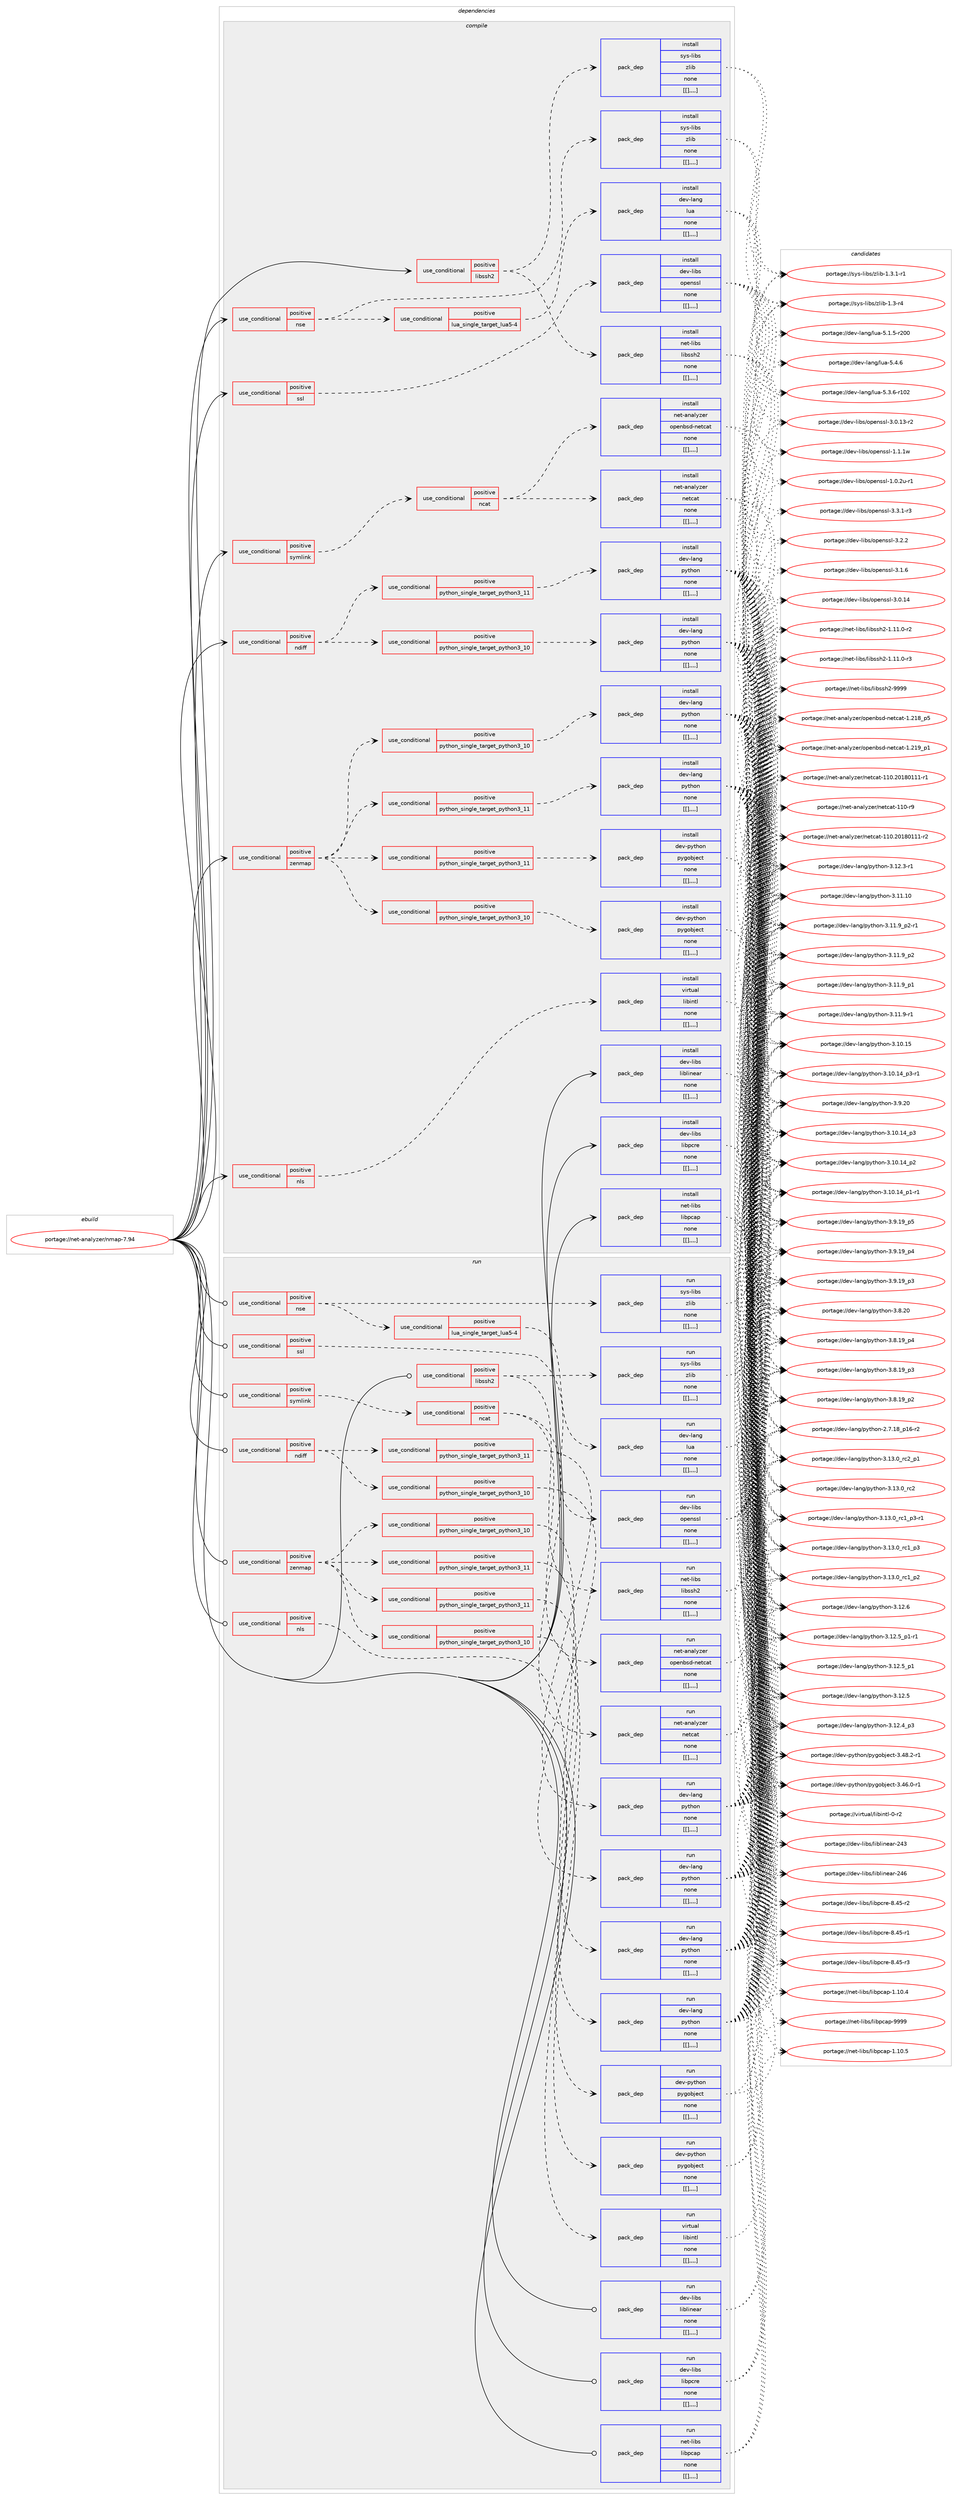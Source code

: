 digraph prolog {

# *************
# Graph options
# *************

newrank=true;
concentrate=true;
compound=true;
graph [rankdir=LR,fontname=Helvetica,fontsize=10,ranksep=1.5];#, ranksep=2.5, nodesep=0.2];
edge  [arrowhead=vee];
node  [fontname=Helvetica,fontsize=10];

# **********
# The ebuild
# **********

subgraph cluster_leftcol {
color=gray;
label=<<i>ebuild</i>>;
id [label="portage://net-analyzer/nmap-7.94", color=red, width=4, href="../net-analyzer/nmap-7.94.svg"];
}

# ****************
# The dependencies
# ****************

subgraph cluster_midcol {
color=gray;
label=<<i>dependencies</i>>;
subgraph cluster_compile {
fillcolor="#eeeeee";
style=filled;
label=<<i>compile</i>>;
subgraph cond336 {
dependency809 [label=<<TABLE BORDER="0" CELLBORDER="1" CELLSPACING="0" CELLPADDING="4"><TR><TD ROWSPAN="3" CELLPADDING="10">use_conditional</TD></TR><TR><TD>positive</TD></TR><TR><TD>libssh2</TD></TR></TABLE>>, shape=none, color=red];
subgraph pack472 {
dependency810 [label=<<TABLE BORDER="0" CELLBORDER="1" CELLSPACING="0" CELLPADDING="4" WIDTH="220"><TR><TD ROWSPAN="6" CELLPADDING="30">pack_dep</TD></TR><TR><TD WIDTH="110">install</TD></TR><TR><TD>net-libs</TD></TR><TR><TD>libssh2</TD></TR><TR><TD>none</TD></TR><TR><TD>[[],,,,]</TD></TR></TABLE>>, shape=none, color=blue];
}
dependency809:e -> dependency810:w [weight=20,style="dashed",arrowhead="vee"];
subgraph pack473 {
dependency811 [label=<<TABLE BORDER="0" CELLBORDER="1" CELLSPACING="0" CELLPADDING="4" WIDTH="220"><TR><TD ROWSPAN="6" CELLPADDING="30">pack_dep</TD></TR><TR><TD WIDTH="110">install</TD></TR><TR><TD>sys-libs</TD></TR><TR><TD>zlib</TD></TR><TR><TD>none</TD></TR><TR><TD>[[],,,,]</TD></TR></TABLE>>, shape=none, color=blue];
}
dependency809:e -> dependency811:w [weight=20,style="dashed",arrowhead="vee"];
}
id:e -> dependency809:w [weight=20,style="solid",arrowhead="vee"];
subgraph cond337 {
dependency812 [label=<<TABLE BORDER="0" CELLBORDER="1" CELLSPACING="0" CELLPADDING="4"><TR><TD ROWSPAN="3" CELLPADDING="10">use_conditional</TD></TR><TR><TD>positive</TD></TR><TR><TD>ndiff</TD></TR></TABLE>>, shape=none, color=red];
subgraph cond338 {
dependency813 [label=<<TABLE BORDER="0" CELLBORDER="1" CELLSPACING="0" CELLPADDING="4"><TR><TD ROWSPAN="3" CELLPADDING="10">use_conditional</TD></TR><TR><TD>positive</TD></TR><TR><TD>python_single_target_python3_10</TD></TR></TABLE>>, shape=none, color=red];
subgraph pack474 {
dependency814 [label=<<TABLE BORDER="0" CELLBORDER="1" CELLSPACING="0" CELLPADDING="4" WIDTH="220"><TR><TD ROWSPAN="6" CELLPADDING="30">pack_dep</TD></TR><TR><TD WIDTH="110">install</TD></TR><TR><TD>dev-lang</TD></TR><TR><TD>python</TD></TR><TR><TD>none</TD></TR><TR><TD>[[],,,,]</TD></TR></TABLE>>, shape=none, color=blue];
}
dependency813:e -> dependency814:w [weight=20,style="dashed",arrowhead="vee"];
}
dependency812:e -> dependency813:w [weight=20,style="dashed",arrowhead="vee"];
subgraph cond339 {
dependency815 [label=<<TABLE BORDER="0" CELLBORDER="1" CELLSPACING="0" CELLPADDING="4"><TR><TD ROWSPAN="3" CELLPADDING="10">use_conditional</TD></TR><TR><TD>positive</TD></TR><TR><TD>python_single_target_python3_11</TD></TR></TABLE>>, shape=none, color=red];
subgraph pack475 {
dependency816 [label=<<TABLE BORDER="0" CELLBORDER="1" CELLSPACING="0" CELLPADDING="4" WIDTH="220"><TR><TD ROWSPAN="6" CELLPADDING="30">pack_dep</TD></TR><TR><TD WIDTH="110">install</TD></TR><TR><TD>dev-lang</TD></TR><TR><TD>python</TD></TR><TR><TD>none</TD></TR><TR><TD>[[],,,,]</TD></TR></TABLE>>, shape=none, color=blue];
}
dependency815:e -> dependency816:w [weight=20,style="dashed",arrowhead="vee"];
}
dependency812:e -> dependency815:w [weight=20,style="dashed",arrowhead="vee"];
}
id:e -> dependency812:w [weight=20,style="solid",arrowhead="vee"];
subgraph cond340 {
dependency817 [label=<<TABLE BORDER="0" CELLBORDER="1" CELLSPACING="0" CELLPADDING="4"><TR><TD ROWSPAN="3" CELLPADDING="10">use_conditional</TD></TR><TR><TD>positive</TD></TR><TR><TD>nls</TD></TR></TABLE>>, shape=none, color=red];
subgraph pack476 {
dependency818 [label=<<TABLE BORDER="0" CELLBORDER="1" CELLSPACING="0" CELLPADDING="4" WIDTH="220"><TR><TD ROWSPAN="6" CELLPADDING="30">pack_dep</TD></TR><TR><TD WIDTH="110">install</TD></TR><TR><TD>virtual</TD></TR><TR><TD>libintl</TD></TR><TR><TD>none</TD></TR><TR><TD>[[],,,,]</TD></TR></TABLE>>, shape=none, color=blue];
}
dependency817:e -> dependency818:w [weight=20,style="dashed",arrowhead="vee"];
}
id:e -> dependency817:w [weight=20,style="solid",arrowhead="vee"];
subgraph cond341 {
dependency819 [label=<<TABLE BORDER="0" CELLBORDER="1" CELLSPACING="0" CELLPADDING="4"><TR><TD ROWSPAN="3" CELLPADDING="10">use_conditional</TD></TR><TR><TD>positive</TD></TR><TR><TD>nse</TD></TR></TABLE>>, shape=none, color=red];
subgraph cond342 {
dependency820 [label=<<TABLE BORDER="0" CELLBORDER="1" CELLSPACING="0" CELLPADDING="4"><TR><TD ROWSPAN="3" CELLPADDING="10">use_conditional</TD></TR><TR><TD>positive</TD></TR><TR><TD>lua_single_target_lua5-4</TD></TR></TABLE>>, shape=none, color=red];
subgraph pack477 {
dependency821 [label=<<TABLE BORDER="0" CELLBORDER="1" CELLSPACING="0" CELLPADDING="4" WIDTH="220"><TR><TD ROWSPAN="6" CELLPADDING="30">pack_dep</TD></TR><TR><TD WIDTH="110">install</TD></TR><TR><TD>dev-lang</TD></TR><TR><TD>lua</TD></TR><TR><TD>none</TD></TR><TR><TD>[[],,,,]</TD></TR></TABLE>>, shape=none, color=blue];
}
dependency820:e -> dependency821:w [weight=20,style="dashed",arrowhead="vee"];
}
dependency819:e -> dependency820:w [weight=20,style="dashed",arrowhead="vee"];
subgraph pack478 {
dependency822 [label=<<TABLE BORDER="0" CELLBORDER="1" CELLSPACING="0" CELLPADDING="4" WIDTH="220"><TR><TD ROWSPAN="6" CELLPADDING="30">pack_dep</TD></TR><TR><TD WIDTH="110">install</TD></TR><TR><TD>sys-libs</TD></TR><TR><TD>zlib</TD></TR><TR><TD>none</TD></TR><TR><TD>[[],,,,]</TD></TR></TABLE>>, shape=none, color=blue];
}
dependency819:e -> dependency822:w [weight=20,style="dashed",arrowhead="vee"];
}
id:e -> dependency819:w [weight=20,style="solid",arrowhead="vee"];
subgraph cond343 {
dependency823 [label=<<TABLE BORDER="0" CELLBORDER="1" CELLSPACING="0" CELLPADDING="4"><TR><TD ROWSPAN="3" CELLPADDING="10">use_conditional</TD></TR><TR><TD>positive</TD></TR><TR><TD>ssl</TD></TR></TABLE>>, shape=none, color=red];
subgraph pack479 {
dependency824 [label=<<TABLE BORDER="0" CELLBORDER="1" CELLSPACING="0" CELLPADDING="4" WIDTH="220"><TR><TD ROWSPAN="6" CELLPADDING="30">pack_dep</TD></TR><TR><TD WIDTH="110">install</TD></TR><TR><TD>dev-libs</TD></TR><TR><TD>openssl</TD></TR><TR><TD>none</TD></TR><TR><TD>[[],,,,]</TD></TR></TABLE>>, shape=none, color=blue];
}
dependency823:e -> dependency824:w [weight=20,style="dashed",arrowhead="vee"];
}
id:e -> dependency823:w [weight=20,style="solid",arrowhead="vee"];
subgraph cond344 {
dependency825 [label=<<TABLE BORDER="0" CELLBORDER="1" CELLSPACING="0" CELLPADDING="4"><TR><TD ROWSPAN="3" CELLPADDING="10">use_conditional</TD></TR><TR><TD>positive</TD></TR><TR><TD>symlink</TD></TR></TABLE>>, shape=none, color=red];
subgraph cond345 {
dependency826 [label=<<TABLE BORDER="0" CELLBORDER="1" CELLSPACING="0" CELLPADDING="4"><TR><TD ROWSPAN="3" CELLPADDING="10">use_conditional</TD></TR><TR><TD>positive</TD></TR><TR><TD>ncat</TD></TR></TABLE>>, shape=none, color=red];
subgraph pack480 {
dependency827 [label=<<TABLE BORDER="0" CELLBORDER="1" CELLSPACING="0" CELLPADDING="4" WIDTH="220"><TR><TD ROWSPAN="6" CELLPADDING="30">pack_dep</TD></TR><TR><TD WIDTH="110">install</TD></TR><TR><TD>net-analyzer</TD></TR><TR><TD>netcat</TD></TR><TR><TD>none</TD></TR><TR><TD>[[],,,,]</TD></TR></TABLE>>, shape=none, color=blue];
}
dependency826:e -> dependency827:w [weight=20,style="dashed",arrowhead="vee"];
subgraph pack481 {
dependency828 [label=<<TABLE BORDER="0" CELLBORDER="1" CELLSPACING="0" CELLPADDING="4" WIDTH="220"><TR><TD ROWSPAN="6" CELLPADDING="30">pack_dep</TD></TR><TR><TD WIDTH="110">install</TD></TR><TR><TD>net-analyzer</TD></TR><TR><TD>openbsd-netcat</TD></TR><TR><TD>none</TD></TR><TR><TD>[[],,,,]</TD></TR></TABLE>>, shape=none, color=blue];
}
dependency826:e -> dependency828:w [weight=20,style="dashed",arrowhead="vee"];
}
dependency825:e -> dependency826:w [weight=20,style="dashed",arrowhead="vee"];
}
id:e -> dependency825:w [weight=20,style="solid",arrowhead="vee"];
subgraph cond346 {
dependency829 [label=<<TABLE BORDER="0" CELLBORDER="1" CELLSPACING="0" CELLPADDING="4"><TR><TD ROWSPAN="3" CELLPADDING="10">use_conditional</TD></TR><TR><TD>positive</TD></TR><TR><TD>zenmap</TD></TR></TABLE>>, shape=none, color=red];
subgraph cond347 {
dependency830 [label=<<TABLE BORDER="0" CELLBORDER="1" CELLSPACING="0" CELLPADDING="4"><TR><TD ROWSPAN="3" CELLPADDING="10">use_conditional</TD></TR><TR><TD>positive</TD></TR><TR><TD>python_single_target_python3_10</TD></TR></TABLE>>, shape=none, color=red];
subgraph pack482 {
dependency831 [label=<<TABLE BORDER="0" CELLBORDER="1" CELLSPACING="0" CELLPADDING="4" WIDTH="220"><TR><TD ROWSPAN="6" CELLPADDING="30">pack_dep</TD></TR><TR><TD WIDTH="110">install</TD></TR><TR><TD>dev-lang</TD></TR><TR><TD>python</TD></TR><TR><TD>none</TD></TR><TR><TD>[[],,,,]</TD></TR></TABLE>>, shape=none, color=blue];
}
dependency830:e -> dependency831:w [weight=20,style="dashed",arrowhead="vee"];
}
dependency829:e -> dependency830:w [weight=20,style="dashed",arrowhead="vee"];
subgraph cond348 {
dependency832 [label=<<TABLE BORDER="0" CELLBORDER="1" CELLSPACING="0" CELLPADDING="4"><TR><TD ROWSPAN="3" CELLPADDING="10">use_conditional</TD></TR><TR><TD>positive</TD></TR><TR><TD>python_single_target_python3_11</TD></TR></TABLE>>, shape=none, color=red];
subgraph pack483 {
dependency833 [label=<<TABLE BORDER="0" CELLBORDER="1" CELLSPACING="0" CELLPADDING="4" WIDTH="220"><TR><TD ROWSPAN="6" CELLPADDING="30">pack_dep</TD></TR><TR><TD WIDTH="110">install</TD></TR><TR><TD>dev-lang</TD></TR><TR><TD>python</TD></TR><TR><TD>none</TD></TR><TR><TD>[[],,,,]</TD></TR></TABLE>>, shape=none, color=blue];
}
dependency832:e -> dependency833:w [weight=20,style="dashed",arrowhead="vee"];
}
dependency829:e -> dependency832:w [weight=20,style="dashed",arrowhead="vee"];
subgraph cond349 {
dependency834 [label=<<TABLE BORDER="0" CELLBORDER="1" CELLSPACING="0" CELLPADDING="4"><TR><TD ROWSPAN="3" CELLPADDING="10">use_conditional</TD></TR><TR><TD>positive</TD></TR><TR><TD>python_single_target_python3_10</TD></TR></TABLE>>, shape=none, color=red];
subgraph pack484 {
dependency835 [label=<<TABLE BORDER="0" CELLBORDER="1" CELLSPACING="0" CELLPADDING="4" WIDTH="220"><TR><TD ROWSPAN="6" CELLPADDING="30">pack_dep</TD></TR><TR><TD WIDTH="110">install</TD></TR><TR><TD>dev-python</TD></TR><TR><TD>pygobject</TD></TR><TR><TD>none</TD></TR><TR><TD>[[],,,,]</TD></TR></TABLE>>, shape=none, color=blue];
}
dependency834:e -> dependency835:w [weight=20,style="dashed",arrowhead="vee"];
}
dependency829:e -> dependency834:w [weight=20,style="dashed",arrowhead="vee"];
subgraph cond350 {
dependency836 [label=<<TABLE BORDER="0" CELLBORDER="1" CELLSPACING="0" CELLPADDING="4"><TR><TD ROWSPAN="3" CELLPADDING="10">use_conditional</TD></TR><TR><TD>positive</TD></TR><TR><TD>python_single_target_python3_11</TD></TR></TABLE>>, shape=none, color=red];
subgraph pack485 {
dependency837 [label=<<TABLE BORDER="0" CELLBORDER="1" CELLSPACING="0" CELLPADDING="4" WIDTH="220"><TR><TD ROWSPAN="6" CELLPADDING="30">pack_dep</TD></TR><TR><TD WIDTH="110">install</TD></TR><TR><TD>dev-python</TD></TR><TR><TD>pygobject</TD></TR><TR><TD>none</TD></TR><TR><TD>[[],,,,]</TD></TR></TABLE>>, shape=none, color=blue];
}
dependency836:e -> dependency837:w [weight=20,style="dashed",arrowhead="vee"];
}
dependency829:e -> dependency836:w [weight=20,style="dashed",arrowhead="vee"];
}
id:e -> dependency829:w [weight=20,style="solid",arrowhead="vee"];
subgraph pack486 {
dependency838 [label=<<TABLE BORDER="0" CELLBORDER="1" CELLSPACING="0" CELLPADDING="4" WIDTH="220"><TR><TD ROWSPAN="6" CELLPADDING="30">pack_dep</TD></TR><TR><TD WIDTH="110">install</TD></TR><TR><TD>dev-libs</TD></TR><TR><TD>liblinear</TD></TR><TR><TD>none</TD></TR><TR><TD>[[],,,,]</TD></TR></TABLE>>, shape=none, color=blue];
}
id:e -> dependency838:w [weight=20,style="solid",arrowhead="vee"];
subgraph pack487 {
dependency839 [label=<<TABLE BORDER="0" CELLBORDER="1" CELLSPACING="0" CELLPADDING="4" WIDTH="220"><TR><TD ROWSPAN="6" CELLPADDING="30">pack_dep</TD></TR><TR><TD WIDTH="110">install</TD></TR><TR><TD>dev-libs</TD></TR><TR><TD>libpcre</TD></TR><TR><TD>none</TD></TR><TR><TD>[[],,,,]</TD></TR></TABLE>>, shape=none, color=blue];
}
id:e -> dependency839:w [weight=20,style="solid",arrowhead="vee"];
subgraph pack488 {
dependency840 [label=<<TABLE BORDER="0" CELLBORDER="1" CELLSPACING="0" CELLPADDING="4" WIDTH="220"><TR><TD ROWSPAN="6" CELLPADDING="30">pack_dep</TD></TR><TR><TD WIDTH="110">install</TD></TR><TR><TD>net-libs</TD></TR><TR><TD>libpcap</TD></TR><TR><TD>none</TD></TR><TR><TD>[[],,,,]</TD></TR></TABLE>>, shape=none, color=blue];
}
id:e -> dependency840:w [weight=20,style="solid",arrowhead="vee"];
}
subgraph cluster_compileandrun {
fillcolor="#eeeeee";
style=filled;
label=<<i>compile and run</i>>;
}
subgraph cluster_run {
fillcolor="#eeeeee";
style=filled;
label=<<i>run</i>>;
subgraph cond351 {
dependency841 [label=<<TABLE BORDER="0" CELLBORDER="1" CELLSPACING="0" CELLPADDING="4"><TR><TD ROWSPAN="3" CELLPADDING="10">use_conditional</TD></TR><TR><TD>positive</TD></TR><TR><TD>libssh2</TD></TR></TABLE>>, shape=none, color=red];
subgraph pack489 {
dependency842 [label=<<TABLE BORDER="0" CELLBORDER="1" CELLSPACING="0" CELLPADDING="4" WIDTH="220"><TR><TD ROWSPAN="6" CELLPADDING="30">pack_dep</TD></TR><TR><TD WIDTH="110">run</TD></TR><TR><TD>net-libs</TD></TR><TR><TD>libssh2</TD></TR><TR><TD>none</TD></TR><TR><TD>[[],,,,]</TD></TR></TABLE>>, shape=none, color=blue];
}
dependency841:e -> dependency842:w [weight=20,style="dashed",arrowhead="vee"];
subgraph pack490 {
dependency843 [label=<<TABLE BORDER="0" CELLBORDER="1" CELLSPACING="0" CELLPADDING="4" WIDTH="220"><TR><TD ROWSPAN="6" CELLPADDING="30">pack_dep</TD></TR><TR><TD WIDTH="110">run</TD></TR><TR><TD>sys-libs</TD></TR><TR><TD>zlib</TD></TR><TR><TD>none</TD></TR><TR><TD>[[],,,,]</TD></TR></TABLE>>, shape=none, color=blue];
}
dependency841:e -> dependency843:w [weight=20,style="dashed",arrowhead="vee"];
}
id:e -> dependency841:w [weight=20,style="solid",arrowhead="odot"];
subgraph cond352 {
dependency844 [label=<<TABLE BORDER="0" CELLBORDER="1" CELLSPACING="0" CELLPADDING="4"><TR><TD ROWSPAN="3" CELLPADDING="10">use_conditional</TD></TR><TR><TD>positive</TD></TR><TR><TD>ndiff</TD></TR></TABLE>>, shape=none, color=red];
subgraph cond353 {
dependency845 [label=<<TABLE BORDER="0" CELLBORDER="1" CELLSPACING="0" CELLPADDING="4"><TR><TD ROWSPAN="3" CELLPADDING="10">use_conditional</TD></TR><TR><TD>positive</TD></TR><TR><TD>python_single_target_python3_10</TD></TR></TABLE>>, shape=none, color=red];
subgraph pack491 {
dependency846 [label=<<TABLE BORDER="0" CELLBORDER="1" CELLSPACING="0" CELLPADDING="4" WIDTH="220"><TR><TD ROWSPAN="6" CELLPADDING="30">pack_dep</TD></TR><TR><TD WIDTH="110">run</TD></TR><TR><TD>dev-lang</TD></TR><TR><TD>python</TD></TR><TR><TD>none</TD></TR><TR><TD>[[],,,,]</TD></TR></TABLE>>, shape=none, color=blue];
}
dependency845:e -> dependency846:w [weight=20,style="dashed",arrowhead="vee"];
}
dependency844:e -> dependency845:w [weight=20,style="dashed",arrowhead="vee"];
subgraph cond354 {
dependency847 [label=<<TABLE BORDER="0" CELLBORDER="1" CELLSPACING="0" CELLPADDING="4"><TR><TD ROWSPAN="3" CELLPADDING="10">use_conditional</TD></TR><TR><TD>positive</TD></TR><TR><TD>python_single_target_python3_11</TD></TR></TABLE>>, shape=none, color=red];
subgraph pack492 {
dependency848 [label=<<TABLE BORDER="0" CELLBORDER="1" CELLSPACING="0" CELLPADDING="4" WIDTH="220"><TR><TD ROWSPAN="6" CELLPADDING="30">pack_dep</TD></TR><TR><TD WIDTH="110">run</TD></TR><TR><TD>dev-lang</TD></TR><TR><TD>python</TD></TR><TR><TD>none</TD></TR><TR><TD>[[],,,,]</TD></TR></TABLE>>, shape=none, color=blue];
}
dependency847:e -> dependency848:w [weight=20,style="dashed",arrowhead="vee"];
}
dependency844:e -> dependency847:w [weight=20,style="dashed",arrowhead="vee"];
}
id:e -> dependency844:w [weight=20,style="solid",arrowhead="odot"];
subgraph cond355 {
dependency849 [label=<<TABLE BORDER="0" CELLBORDER="1" CELLSPACING="0" CELLPADDING="4"><TR><TD ROWSPAN="3" CELLPADDING="10">use_conditional</TD></TR><TR><TD>positive</TD></TR><TR><TD>nls</TD></TR></TABLE>>, shape=none, color=red];
subgraph pack493 {
dependency850 [label=<<TABLE BORDER="0" CELLBORDER="1" CELLSPACING="0" CELLPADDING="4" WIDTH="220"><TR><TD ROWSPAN="6" CELLPADDING="30">pack_dep</TD></TR><TR><TD WIDTH="110">run</TD></TR><TR><TD>virtual</TD></TR><TR><TD>libintl</TD></TR><TR><TD>none</TD></TR><TR><TD>[[],,,,]</TD></TR></TABLE>>, shape=none, color=blue];
}
dependency849:e -> dependency850:w [weight=20,style="dashed",arrowhead="vee"];
}
id:e -> dependency849:w [weight=20,style="solid",arrowhead="odot"];
subgraph cond356 {
dependency851 [label=<<TABLE BORDER="0" CELLBORDER="1" CELLSPACING="0" CELLPADDING="4"><TR><TD ROWSPAN="3" CELLPADDING="10">use_conditional</TD></TR><TR><TD>positive</TD></TR><TR><TD>nse</TD></TR></TABLE>>, shape=none, color=red];
subgraph cond357 {
dependency852 [label=<<TABLE BORDER="0" CELLBORDER="1" CELLSPACING="0" CELLPADDING="4"><TR><TD ROWSPAN="3" CELLPADDING="10">use_conditional</TD></TR><TR><TD>positive</TD></TR><TR><TD>lua_single_target_lua5-4</TD></TR></TABLE>>, shape=none, color=red];
subgraph pack494 {
dependency853 [label=<<TABLE BORDER="0" CELLBORDER="1" CELLSPACING="0" CELLPADDING="4" WIDTH="220"><TR><TD ROWSPAN="6" CELLPADDING="30">pack_dep</TD></TR><TR><TD WIDTH="110">run</TD></TR><TR><TD>dev-lang</TD></TR><TR><TD>lua</TD></TR><TR><TD>none</TD></TR><TR><TD>[[],,,,]</TD></TR></TABLE>>, shape=none, color=blue];
}
dependency852:e -> dependency853:w [weight=20,style="dashed",arrowhead="vee"];
}
dependency851:e -> dependency852:w [weight=20,style="dashed",arrowhead="vee"];
subgraph pack495 {
dependency854 [label=<<TABLE BORDER="0" CELLBORDER="1" CELLSPACING="0" CELLPADDING="4" WIDTH="220"><TR><TD ROWSPAN="6" CELLPADDING="30">pack_dep</TD></TR><TR><TD WIDTH="110">run</TD></TR><TR><TD>sys-libs</TD></TR><TR><TD>zlib</TD></TR><TR><TD>none</TD></TR><TR><TD>[[],,,,]</TD></TR></TABLE>>, shape=none, color=blue];
}
dependency851:e -> dependency854:w [weight=20,style="dashed",arrowhead="vee"];
}
id:e -> dependency851:w [weight=20,style="solid",arrowhead="odot"];
subgraph cond358 {
dependency855 [label=<<TABLE BORDER="0" CELLBORDER="1" CELLSPACING="0" CELLPADDING="4"><TR><TD ROWSPAN="3" CELLPADDING="10">use_conditional</TD></TR><TR><TD>positive</TD></TR><TR><TD>ssl</TD></TR></TABLE>>, shape=none, color=red];
subgraph pack496 {
dependency856 [label=<<TABLE BORDER="0" CELLBORDER="1" CELLSPACING="0" CELLPADDING="4" WIDTH="220"><TR><TD ROWSPAN="6" CELLPADDING="30">pack_dep</TD></TR><TR><TD WIDTH="110">run</TD></TR><TR><TD>dev-libs</TD></TR><TR><TD>openssl</TD></TR><TR><TD>none</TD></TR><TR><TD>[[],,,,]</TD></TR></TABLE>>, shape=none, color=blue];
}
dependency855:e -> dependency856:w [weight=20,style="dashed",arrowhead="vee"];
}
id:e -> dependency855:w [weight=20,style="solid",arrowhead="odot"];
subgraph cond359 {
dependency857 [label=<<TABLE BORDER="0" CELLBORDER="1" CELLSPACING="0" CELLPADDING="4"><TR><TD ROWSPAN="3" CELLPADDING="10">use_conditional</TD></TR><TR><TD>positive</TD></TR><TR><TD>symlink</TD></TR></TABLE>>, shape=none, color=red];
subgraph cond360 {
dependency858 [label=<<TABLE BORDER="0" CELLBORDER="1" CELLSPACING="0" CELLPADDING="4"><TR><TD ROWSPAN="3" CELLPADDING="10">use_conditional</TD></TR><TR><TD>positive</TD></TR><TR><TD>ncat</TD></TR></TABLE>>, shape=none, color=red];
subgraph pack497 {
dependency859 [label=<<TABLE BORDER="0" CELLBORDER="1" CELLSPACING="0" CELLPADDING="4" WIDTH="220"><TR><TD ROWSPAN="6" CELLPADDING="30">pack_dep</TD></TR><TR><TD WIDTH="110">run</TD></TR><TR><TD>net-analyzer</TD></TR><TR><TD>netcat</TD></TR><TR><TD>none</TD></TR><TR><TD>[[],,,,]</TD></TR></TABLE>>, shape=none, color=blue];
}
dependency858:e -> dependency859:w [weight=20,style="dashed",arrowhead="vee"];
subgraph pack498 {
dependency860 [label=<<TABLE BORDER="0" CELLBORDER="1" CELLSPACING="0" CELLPADDING="4" WIDTH="220"><TR><TD ROWSPAN="6" CELLPADDING="30">pack_dep</TD></TR><TR><TD WIDTH="110">run</TD></TR><TR><TD>net-analyzer</TD></TR><TR><TD>openbsd-netcat</TD></TR><TR><TD>none</TD></TR><TR><TD>[[],,,,]</TD></TR></TABLE>>, shape=none, color=blue];
}
dependency858:e -> dependency860:w [weight=20,style="dashed",arrowhead="vee"];
}
dependency857:e -> dependency858:w [weight=20,style="dashed",arrowhead="vee"];
}
id:e -> dependency857:w [weight=20,style="solid",arrowhead="odot"];
subgraph cond361 {
dependency861 [label=<<TABLE BORDER="0" CELLBORDER="1" CELLSPACING="0" CELLPADDING="4"><TR><TD ROWSPAN="3" CELLPADDING="10">use_conditional</TD></TR><TR><TD>positive</TD></TR><TR><TD>zenmap</TD></TR></TABLE>>, shape=none, color=red];
subgraph cond362 {
dependency862 [label=<<TABLE BORDER="0" CELLBORDER="1" CELLSPACING="0" CELLPADDING="4"><TR><TD ROWSPAN="3" CELLPADDING="10">use_conditional</TD></TR><TR><TD>positive</TD></TR><TR><TD>python_single_target_python3_10</TD></TR></TABLE>>, shape=none, color=red];
subgraph pack499 {
dependency863 [label=<<TABLE BORDER="0" CELLBORDER="1" CELLSPACING="0" CELLPADDING="4" WIDTH="220"><TR><TD ROWSPAN="6" CELLPADDING="30">pack_dep</TD></TR><TR><TD WIDTH="110">run</TD></TR><TR><TD>dev-lang</TD></TR><TR><TD>python</TD></TR><TR><TD>none</TD></TR><TR><TD>[[],,,,]</TD></TR></TABLE>>, shape=none, color=blue];
}
dependency862:e -> dependency863:w [weight=20,style="dashed",arrowhead="vee"];
}
dependency861:e -> dependency862:w [weight=20,style="dashed",arrowhead="vee"];
subgraph cond363 {
dependency864 [label=<<TABLE BORDER="0" CELLBORDER="1" CELLSPACING="0" CELLPADDING="4"><TR><TD ROWSPAN="3" CELLPADDING="10">use_conditional</TD></TR><TR><TD>positive</TD></TR><TR><TD>python_single_target_python3_11</TD></TR></TABLE>>, shape=none, color=red];
subgraph pack500 {
dependency865 [label=<<TABLE BORDER="0" CELLBORDER="1" CELLSPACING="0" CELLPADDING="4" WIDTH="220"><TR><TD ROWSPAN="6" CELLPADDING="30">pack_dep</TD></TR><TR><TD WIDTH="110">run</TD></TR><TR><TD>dev-lang</TD></TR><TR><TD>python</TD></TR><TR><TD>none</TD></TR><TR><TD>[[],,,,]</TD></TR></TABLE>>, shape=none, color=blue];
}
dependency864:e -> dependency865:w [weight=20,style="dashed",arrowhead="vee"];
}
dependency861:e -> dependency864:w [weight=20,style="dashed",arrowhead="vee"];
subgraph cond364 {
dependency866 [label=<<TABLE BORDER="0" CELLBORDER="1" CELLSPACING="0" CELLPADDING="4"><TR><TD ROWSPAN="3" CELLPADDING="10">use_conditional</TD></TR><TR><TD>positive</TD></TR><TR><TD>python_single_target_python3_10</TD></TR></TABLE>>, shape=none, color=red];
subgraph pack501 {
dependency867 [label=<<TABLE BORDER="0" CELLBORDER="1" CELLSPACING="0" CELLPADDING="4" WIDTH="220"><TR><TD ROWSPAN="6" CELLPADDING="30">pack_dep</TD></TR><TR><TD WIDTH="110">run</TD></TR><TR><TD>dev-python</TD></TR><TR><TD>pygobject</TD></TR><TR><TD>none</TD></TR><TR><TD>[[],,,,]</TD></TR></TABLE>>, shape=none, color=blue];
}
dependency866:e -> dependency867:w [weight=20,style="dashed",arrowhead="vee"];
}
dependency861:e -> dependency866:w [weight=20,style="dashed",arrowhead="vee"];
subgraph cond365 {
dependency868 [label=<<TABLE BORDER="0" CELLBORDER="1" CELLSPACING="0" CELLPADDING="4"><TR><TD ROWSPAN="3" CELLPADDING="10">use_conditional</TD></TR><TR><TD>positive</TD></TR><TR><TD>python_single_target_python3_11</TD></TR></TABLE>>, shape=none, color=red];
subgraph pack502 {
dependency869 [label=<<TABLE BORDER="0" CELLBORDER="1" CELLSPACING="0" CELLPADDING="4" WIDTH="220"><TR><TD ROWSPAN="6" CELLPADDING="30">pack_dep</TD></TR><TR><TD WIDTH="110">run</TD></TR><TR><TD>dev-python</TD></TR><TR><TD>pygobject</TD></TR><TR><TD>none</TD></TR><TR><TD>[[],,,,]</TD></TR></TABLE>>, shape=none, color=blue];
}
dependency868:e -> dependency869:w [weight=20,style="dashed",arrowhead="vee"];
}
dependency861:e -> dependency868:w [weight=20,style="dashed",arrowhead="vee"];
}
id:e -> dependency861:w [weight=20,style="solid",arrowhead="odot"];
subgraph pack503 {
dependency870 [label=<<TABLE BORDER="0" CELLBORDER="1" CELLSPACING="0" CELLPADDING="4" WIDTH="220"><TR><TD ROWSPAN="6" CELLPADDING="30">pack_dep</TD></TR><TR><TD WIDTH="110">run</TD></TR><TR><TD>dev-libs</TD></TR><TR><TD>liblinear</TD></TR><TR><TD>none</TD></TR><TR><TD>[[],,,,]</TD></TR></TABLE>>, shape=none, color=blue];
}
id:e -> dependency870:w [weight=20,style="solid",arrowhead="odot"];
subgraph pack504 {
dependency871 [label=<<TABLE BORDER="0" CELLBORDER="1" CELLSPACING="0" CELLPADDING="4" WIDTH="220"><TR><TD ROWSPAN="6" CELLPADDING="30">pack_dep</TD></TR><TR><TD WIDTH="110">run</TD></TR><TR><TD>dev-libs</TD></TR><TR><TD>libpcre</TD></TR><TR><TD>none</TD></TR><TR><TD>[[],,,,]</TD></TR></TABLE>>, shape=none, color=blue];
}
id:e -> dependency871:w [weight=20,style="solid",arrowhead="odot"];
subgraph pack505 {
dependency872 [label=<<TABLE BORDER="0" CELLBORDER="1" CELLSPACING="0" CELLPADDING="4" WIDTH="220"><TR><TD ROWSPAN="6" CELLPADDING="30">pack_dep</TD></TR><TR><TD WIDTH="110">run</TD></TR><TR><TD>net-libs</TD></TR><TR><TD>libpcap</TD></TR><TR><TD>none</TD></TR><TR><TD>[[],,,,]</TD></TR></TABLE>>, shape=none, color=blue];
}
id:e -> dependency872:w [weight=20,style="solid",arrowhead="odot"];
}
}

# **************
# The candidates
# **************

subgraph cluster_choices {
rank=same;
color=gray;
label=<<i>candidates</i>>;

subgraph choice472 {
color=black;
nodesep=1;
choice11010111645108105981154710810598115115104504557575757 [label="portage://net-libs/libssh2-9999", color=red, width=4,href="../net-libs/libssh2-9999.svg"];
choice1101011164510810598115471081059811511510450454946494946484511451 [label="portage://net-libs/libssh2-1.11.0-r3", color=red, width=4,href="../net-libs/libssh2-1.11.0-r3.svg"];
choice1101011164510810598115471081059811511510450454946494946484511450 [label="portage://net-libs/libssh2-1.11.0-r2", color=red, width=4,href="../net-libs/libssh2-1.11.0-r2.svg"];
dependency810:e -> choice11010111645108105981154710810598115115104504557575757:w [style=dotted,weight="100"];
dependency810:e -> choice1101011164510810598115471081059811511510450454946494946484511451:w [style=dotted,weight="100"];
dependency810:e -> choice1101011164510810598115471081059811511510450454946494946484511450:w [style=dotted,weight="100"];
}
subgraph choice473 {
color=black;
nodesep=1;
choice115121115451081059811547122108105984549465146494511449 [label="portage://sys-libs/zlib-1.3.1-r1", color=red, width=4,href="../sys-libs/zlib-1.3.1-r1.svg"];
choice11512111545108105981154712210810598454946514511452 [label="portage://sys-libs/zlib-1.3-r4", color=red, width=4,href="../sys-libs/zlib-1.3-r4.svg"];
dependency811:e -> choice115121115451081059811547122108105984549465146494511449:w [style=dotted,weight="100"];
dependency811:e -> choice11512111545108105981154712210810598454946514511452:w [style=dotted,weight="100"];
}
subgraph choice474 {
color=black;
nodesep=1;
choice100101118451089711010347112121116104111110455146495146489511499509511249 [label="portage://dev-lang/python-3.13.0_rc2_p1", color=red, width=4,href="../dev-lang/python-3.13.0_rc2_p1.svg"];
choice10010111845108971101034711212111610411111045514649514648951149950 [label="portage://dev-lang/python-3.13.0_rc2", color=red, width=4,href="../dev-lang/python-3.13.0_rc2.svg"];
choice1001011184510897110103471121211161041111104551464951464895114994995112514511449 [label="portage://dev-lang/python-3.13.0_rc1_p3-r1", color=red, width=4,href="../dev-lang/python-3.13.0_rc1_p3-r1.svg"];
choice100101118451089711010347112121116104111110455146495146489511499499511251 [label="portage://dev-lang/python-3.13.0_rc1_p3", color=red, width=4,href="../dev-lang/python-3.13.0_rc1_p3.svg"];
choice100101118451089711010347112121116104111110455146495146489511499499511250 [label="portage://dev-lang/python-3.13.0_rc1_p2", color=red, width=4,href="../dev-lang/python-3.13.0_rc1_p2.svg"];
choice10010111845108971101034711212111610411111045514649504654 [label="portage://dev-lang/python-3.12.6", color=red, width=4,href="../dev-lang/python-3.12.6.svg"];
choice1001011184510897110103471121211161041111104551464950465395112494511449 [label="portage://dev-lang/python-3.12.5_p1-r1", color=red, width=4,href="../dev-lang/python-3.12.5_p1-r1.svg"];
choice100101118451089711010347112121116104111110455146495046539511249 [label="portage://dev-lang/python-3.12.5_p1", color=red, width=4,href="../dev-lang/python-3.12.5_p1.svg"];
choice10010111845108971101034711212111610411111045514649504653 [label="portage://dev-lang/python-3.12.5", color=red, width=4,href="../dev-lang/python-3.12.5.svg"];
choice100101118451089711010347112121116104111110455146495046529511251 [label="portage://dev-lang/python-3.12.4_p3", color=red, width=4,href="../dev-lang/python-3.12.4_p3.svg"];
choice100101118451089711010347112121116104111110455146495046514511449 [label="portage://dev-lang/python-3.12.3-r1", color=red, width=4,href="../dev-lang/python-3.12.3-r1.svg"];
choice1001011184510897110103471121211161041111104551464949464948 [label="portage://dev-lang/python-3.11.10", color=red, width=4,href="../dev-lang/python-3.11.10.svg"];
choice1001011184510897110103471121211161041111104551464949465795112504511449 [label="portage://dev-lang/python-3.11.9_p2-r1", color=red, width=4,href="../dev-lang/python-3.11.9_p2-r1.svg"];
choice100101118451089711010347112121116104111110455146494946579511250 [label="portage://dev-lang/python-3.11.9_p2", color=red, width=4,href="../dev-lang/python-3.11.9_p2.svg"];
choice100101118451089711010347112121116104111110455146494946579511249 [label="portage://dev-lang/python-3.11.9_p1", color=red, width=4,href="../dev-lang/python-3.11.9_p1.svg"];
choice100101118451089711010347112121116104111110455146494946574511449 [label="portage://dev-lang/python-3.11.9-r1", color=red, width=4,href="../dev-lang/python-3.11.9-r1.svg"];
choice1001011184510897110103471121211161041111104551464948464953 [label="portage://dev-lang/python-3.10.15", color=red, width=4,href="../dev-lang/python-3.10.15.svg"];
choice100101118451089711010347112121116104111110455146494846495295112514511449 [label="portage://dev-lang/python-3.10.14_p3-r1", color=red, width=4,href="../dev-lang/python-3.10.14_p3-r1.svg"];
choice10010111845108971101034711212111610411111045514649484649529511251 [label="portage://dev-lang/python-3.10.14_p3", color=red, width=4,href="../dev-lang/python-3.10.14_p3.svg"];
choice10010111845108971101034711212111610411111045514649484649529511250 [label="portage://dev-lang/python-3.10.14_p2", color=red, width=4,href="../dev-lang/python-3.10.14_p2.svg"];
choice100101118451089711010347112121116104111110455146494846495295112494511449 [label="portage://dev-lang/python-3.10.14_p1-r1", color=red, width=4,href="../dev-lang/python-3.10.14_p1-r1.svg"];
choice10010111845108971101034711212111610411111045514657465048 [label="portage://dev-lang/python-3.9.20", color=red, width=4,href="../dev-lang/python-3.9.20.svg"];
choice100101118451089711010347112121116104111110455146574649579511253 [label="portage://dev-lang/python-3.9.19_p5", color=red, width=4,href="../dev-lang/python-3.9.19_p5.svg"];
choice100101118451089711010347112121116104111110455146574649579511252 [label="portage://dev-lang/python-3.9.19_p4", color=red, width=4,href="../dev-lang/python-3.9.19_p4.svg"];
choice100101118451089711010347112121116104111110455146574649579511251 [label="portage://dev-lang/python-3.9.19_p3", color=red, width=4,href="../dev-lang/python-3.9.19_p3.svg"];
choice10010111845108971101034711212111610411111045514656465048 [label="portage://dev-lang/python-3.8.20", color=red, width=4,href="../dev-lang/python-3.8.20.svg"];
choice100101118451089711010347112121116104111110455146564649579511252 [label="portage://dev-lang/python-3.8.19_p4", color=red, width=4,href="../dev-lang/python-3.8.19_p4.svg"];
choice100101118451089711010347112121116104111110455146564649579511251 [label="portage://dev-lang/python-3.8.19_p3", color=red, width=4,href="../dev-lang/python-3.8.19_p3.svg"];
choice100101118451089711010347112121116104111110455146564649579511250 [label="portage://dev-lang/python-3.8.19_p2", color=red, width=4,href="../dev-lang/python-3.8.19_p2.svg"];
choice100101118451089711010347112121116104111110455046554649569511249544511450 [label="portage://dev-lang/python-2.7.18_p16-r2", color=red, width=4,href="../dev-lang/python-2.7.18_p16-r2.svg"];
dependency814:e -> choice100101118451089711010347112121116104111110455146495146489511499509511249:w [style=dotted,weight="100"];
dependency814:e -> choice10010111845108971101034711212111610411111045514649514648951149950:w [style=dotted,weight="100"];
dependency814:e -> choice1001011184510897110103471121211161041111104551464951464895114994995112514511449:w [style=dotted,weight="100"];
dependency814:e -> choice100101118451089711010347112121116104111110455146495146489511499499511251:w [style=dotted,weight="100"];
dependency814:e -> choice100101118451089711010347112121116104111110455146495146489511499499511250:w [style=dotted,weight="100"];
dependency814:e -> choice10010111845108971101034711212111610411111045514649504654:w [style=dotted,weight="100"];
dependency814:e -> choice1001011184510897110103471121211161041111104551464950465395112494511449:w [style=dotted,weight="100"];
dependency814:e -> choice100101118451089711010347112121116104111110455146495046539511249:w [style=dotted,weight="100"];
dependency814:e -> choice10010111845108971101034711212111610411111045514649504653:w [style=dotted,weight="100"];
dependency814:e -> choice100101118451089711010347112121116104111110455146495046529511251:w [style=dotted,weight="100"];
dependency814:e -> choice100101118451089711010347112121116104111110455146495046514511449:w [style=dotted,weight="100"];
dependency814:e -> choice1001011184510897110103471121211161041111104551464949464948:w [style=dotted,weight="100"];
dependency814:e -> choice1001011184510897110103471121211161041111104551464949465795112504511449:w [style=dotted,weight="100"];
dependency814:e -> choice100101118451089711010347112121116104111110455146494946579511250:w [style=dotted,weight="100"];
dependency814:e -> choice100101118451089711010347112121116104111110455146494946579511249:w [style=dotted,weight="100"];
dependency814:e -> choice100101118451089711010347112121116104111110455146494946574511449:w [style=dotted,weight="100"];
dependency814:e -> choice1001011184510897110103471121211161041111104551464948464953:w [style=dotted,weight="100"];
dependency814:e -> choice100101118451089711010347112121116104111110455146494846495295112514511449:w [style=dotted,weight="100"];
dependency814:e -> choice10010111845108971101034711212111610411111045514649484649529511251:w [style=dotted,weight="100"];
dependency814:e -> choice10010111845108971101034711212111610411111045514649484649529511250:w [style=dotted,weight="100"];
dependency814:e -> choice100101118451089711010347112121116104111110455146494846495295112494511449:w [style=dotted,weight="100"];
dependency814:e -> choice10010111845108971101034711212111610411111045514657465048:w [style=dotted,weight="100"];
dependency814:e -> choice100101118451089711010347112121116104111110455146574649579511253:w [style=dotted,weight="100"];
dependency814:e -> choice100101118451089711010347112121116104111110455146574649579511252:w [style=dotted,weight="100"];
dependency814:e -> choice100101118451089711010347112121116104111110455146574649579511251:w [style=dotted,weight="100"];
dependency814:e -> choice10010111845108971101034711212111610411111045514656465048:w [style=dotted,weight="100"];
dependency814:e -> choice100101118451089711010347112121116104111110455146564649579511252:w [style=dotted,weight="100"];
dependency814:e -> choice100101118451089711010347112121116104111110455146564649579511251:w [style=dotted,weight="100"];
dependency814:e -> choice100101118451089711010347112121116104111110455146564649579511250:w [style=dotted,weight="100"];
dependency814:e -> choice100101118451089711010347112121116104111110455046554649569511249544511450:w [style=dotted,weight="100"];
}
subgraph choice475 {
color=black;
nodesep=1;
choice100101118451089711010347112121116104111110455146495146489511499509511249 [label="portage://dev-lang/python-3.13.0_rc2_p1", color=red, width=4,href="../dev-lang/python-3.13.0_rc2_p1.svg"];
choice10010111845108971101034711212111610411111045514649514648951149950 [label="portage://dev-lang/python-3.13.0_rc2", color=red, width=4,href="../dev-lang/python-3.13.0_rc2.svg"];
choice1001011184510897110103471121211161041111104551464951464895114994995112514511449 [label="portage://dev-lang/python-3.13.0_rc1_p3-r1", color=red, width=4,href="../dev-lang/python-3.13.0_rc1_p3-r1.svg"];
choice100101118451089711010347112121116104111110455146495146489511499499511251 [label="portage://dev-lang/python-3.13.0_rc1_p3", color=red, width=4,href="../dev-lang/python-3.13.0_rc1_p3.svg"];
choice100101118451089711010347112121116104111110455146495146489511499499511250 [label="portage://dev-lang/python-3.13.0_rc1_p2", color=red, width=4,href="../dev-lang/python-3.13.0_rc1_p2.svg"];
choice10010111845108971101034711212111610411111045514649504654 [label="portage://dev-lang/python-3.12.6", color=red, width=4,href="../dev-lang/python-3.12.6.svg"];
choice1001011184510897110103471121211161041111104551464950465395112494511449 [label="portage://dev-lang/python-3.12.5_p1-r1", color=red, width=4,href="../dev-lang/python-3.12.5_p1-r1.svg"];
choice100101118451089711010347112121116104111110455146495046539511249 [label="portage://dev-lang/python-3.12.5_p1", color=red, width=4,href="../dev-lang/python-3.12.5_p1.svg"];
choice10010111845108971101034711212111610411111045514649504653 [label="portage://dev-lang/python-3.12.5", color=red, width=4,href="../dev-lang/python-3.12.5.svg"];
choice100101118451089711010347112121116104111110455146495046529511251 [label="portage://dev-lang/python-3.12.4_p3", color=red, width=4,href="../dev-lang/python-3.12.4_p3.svg"];
choice100101118451089711010347112121116104111110455146495046514511449 [label="portage://dev-lang/python-3.12.3-r1", color=red, width=4,href="../dev-lang/python-3.12.3-r1.svg"];
choice1001011184510897110103471121211161041111104551464949464948 [label="portage://dev-lang/python-3.11.10", color=red, width=4,href="../dev-lang/python-3.11.10.svg"];
choice1001011184510897110103471121211161041111104551464949465795112504511449 [label="portage://dev-lang/python-3.11.9_p2-r1", color=red, width=4,href="../dev-lang/python-3.11.9_p2-r1.svg"];
choice100101118451089711010347112121116104111110455146494946579511250 [label="portage://dev-lang/python-3.11.9_p2", color=red, width=4,href="../dev-lang/python-3.11.9_p2.svg"];
choice100101118451089711010347112121116104111110455146494946579511249 [label="portage://dev-lang/python-3.11.9_p1", color=red, width=4,href="../dev-lang/python-3.11.9_p1.svg"];
choice100101118451089711010347112121116104111110455146494946574511449 [label="portage://dev-lang/python-3.11.9-r1", color=red, width=4,href="../dev-lang/python-3.11.9-r1.svg"];
choice1001011184510897110103471121211161041111104551464948464953 [label="portage://dev-lang/python-3.10.15", color=red, width=4,href="../dev-lang/python-3.10.15.svg"];
choice100101118451089711010347112121116104111110455146494846495295112514511449 [label="portage://dev-lang/python-3.10.14_p3-r1", color=red, width=4,href="../dev-lang/python-3.10.14_p3-r1.svg"];
choice10010111845108971101034711212111610411111045514649484649529511251 [label="portage://dev-lang/python-3.10.14_p3", color=red, width=4,href="../dev-lang/python-3.10.14_p3.svg"];
choice10010111845108971101034711212111610411111045514649484649529511250 [label="portage://dev-lang/python-3.10.14_p2", color=red, width=4,href="../dev-lang/python-3.10.14_p2.svg"];
choice100101118451089711010347112121116104111110455146494846495295112494511449 [label="portage://dev-lang/python-3.10.14_p1-r1", color=red, width=4,href="../dev-lang/python-3.10.14_p1-r1.svg"];
choice10010111845108971101034711212111610411111045514657465048 [label="portage://dev-lang/python-3.9.20", color=red, width=4,href="../dev-lang/python-3.9.20.svg"];
choice100101118451089711010347112121116104111110455146574649579511253 [label="portage://dev-lang/python-3.9.19_p5", color=red, width=4,href="../dev-lang/python-3.9.19_p5.svg"];
choice100101118451089711010347112121116104111110455146574649579511252 [label="portage://dev-lang/python-3.9.19_p4", color=red, width=4,href="../dev-lang/python-3.9.19_p4.svg"];
choice100101118451089711010347112121116104111110455146574649579511251 [label="portage://dev-lang/python-3.9.19_p3", color=red, width=4,href="../dev-lang/python-3.9.19_p3.svg"];
choice10010111845108971101034711212111610411111045514656465048 [label="portage://dev-lang/python-3.8.20", color=red, width=4,href="../dev-lang/python-3.8.20.svg"];
choice100101118451089711010347112121116104111110455146564649579511252 [label="portage://dev-lang/python-3.8.19_p4", color=red, width=4,href="../dev-lang/python-3.8.19_p4.svg"];
choice100101118451089711010347112121116104111110455146564649579511251 [label="portage://dev-lang/python-3.8.19_p3", color=red, width=4,href="../dev-lang/python-3.8.19_p3.svg"];
choice100101118451089711010347112121116104111110455146564649579511250 [label="portage://dev-lang/python-3.8.19_p2", color=red, width=4,href="../dev-lang/python-3.8.19_p2.svg"];
choice100101118451089711010347112121116104111110455046554649569511249544511450 [label="portage://dev-lang/python-2.7.18_p16-r2", color=red, width=4,href="../dev-lang/python-2.7.18_p16-r2.svg"];
dependency816:e -> choice100101118451089711010347112121116104111110455146495146489511499509511249:w [style=dotted,weight="100"];
dependency816:e -> choice10010111845108971101034711212111610411111045514649514648951149950:w [style=dotted,weight="100"];
dependency816:e -> choice1001011184510897110103471121211161041111104551464951464895114994995112514511449:w [style=dotted,weight="100"];
dependency816:e -> choice100101118451089711010347112121116104111110455146495146489511499499511251:w [style=dotted,weight="100"];
dependency816:e -> choice100101118451089711010347112121116104111110455146495146489511499499511250:w [style=dotted,weight="100"];
dependency816:e -> choice10010111845108971101034711212111610411111045514649504654:w [style=dotted,weight="100"];
dependency816:e -> choice1001011184510897110103471121211161041111104551464950465395112494511449:w [style=dotted,weight="100"];
dependency816:e -> choice100101118451089711010347112121116104111110455146495046539511249:w [style=dotted,weight="100"];
dependency816:e -> choice10010111845108971101034711212111610411111045514649504653:w [style=dotted,weight="100"];
dependency816:e -> choice100101118451089711010347112121116104111110455146495046529511251:w [style=dotted,weight="100"];
dependency816:e -> choice100101118451089711010347112121116104111110455146495046514511449:w [style=dotted,weight="100"];
dependency816:e -> choice1001011184510897110103471121211161041111104551464949464948:w [style=dotted,weight="100"];
dependency816:e -> choice1001011184510897110103471121211161041111104551464949465795112504511449:w [style=dotted,weight="100"];
dependency816:e -> choice100101118451089711010347112121116104111110455146494946579511250:w [style=dotted,weight="100"];
dependency816:e -> choice100101118451089711010347112121116104111110455146494946579511249:w [style=dotted,weight="100"];
dependency816:e -> choice100101118451089711010347112121116104111110455146494946574511449:w [style=dotted,weight="100"];
dependency816:e -> choice1001011184510897110103471121211161041111104551464948464953:w [style=dotted,weight="100"];
dependency816:e -> choice100101118451089711010347112121116104111110455146494846495295112514511449:w [style=dotted,weight="100"];
dependency816:e -> choice10010111845108971101034711212111610411111045514649484649529511251:w [style=dotted,weight="100"];
dependency816:e -> choice10010111845108971101034711212111610411111045514649484649529511250:w [style=dotted,weight="100"];
dependency816:e -> choice100101118451089711010347112121116104111110455146494846495295112494511449:w [style=dotted,weight="100"];
dependency816:e -> choice10010111845108971101034711212111610411111045514657465048:w [style=dotted,weight="100"];
dependency816:e -> choice100101118451089711010347112121116104111110455146574649579511253:w [style=dotted,weight="100"];
dependency816:e -> choice100101118451089711010347112121116104111110455146574649579511252:w [style=dotted,weight="100"];
dependency816:e -> choice100101118451089711010347112121116104111110455146574649579511251:w [style=dotted,weight="100"];
dependency816:e -> choice10010111845108971101034711212111610411111045514656465048:w [style=dotted,weight="100"];
dependency816:e -> choice100101118451089711010347112121116104111110455146564649579511252:w [style=dotted,weight="100"];
dependency816:e -> choice100101118451089711010347112121116104111110455146564649579511251:w [style=dotted,weight="100"];
dependency816:e -> choice100101118451089711010347112121116104111110455146564649579511250:w [style=dotted,weight="100"];
dependency816:e -> choice100101118451089711010347112121116104111110455046554649569511249544511450:w [style=dotted,weight="100"];
}
subgraph choice476 {
color=black;
nodesep=1;
choice11810511411611797108471081059810511011610845484511450 [label="portage://virtual/libintl-0-r2", color=red, width=4,href="../virtual/libintl-0-r2.svg"];
dependency818:e -> choice11810511411611797108471081059810511011610845484511450:w [style=dotted,weight="100"];
}
subgraph choice477 {
color=black;
nodesep=1;
choice10010111845108971101034710811797455346524654 [label="portage://dev-lang/lua-5.4.6", color=red, width=4,href="../dev-lang/lua-5.4.6.svg"];
choice1001011184510897110103471081179745534651465445114494850 [label="portage://dev-lang/lua-5.3.6-r102", color=red, width=4,href="../dev-lang/lua-5.3.6-r102.svg"];
choice1001011184510897110103471081179745534649465345114504848 [label="portage://dev-lang/lua-5.1.5-r200", color=red, width=4,href="../dev-lang/lua-5.1.5-r200.svg"];
dependency821:e -> choice10010111845108971101034710811797455346524654:w [style=dotted,weight="100"];
dependency821:e -> choice1001011184510897110103471081179745534651465445114494850:w [style=dotted,weight="100"];
dependency821:e -> choice1001011184510897110103471081179745534649465345114504848:w [style=dotted,weight="100"];
}
subgraph choice478 {
color=black;
nodesep=1;
choice115121115451081059811547122108105984549465146494511449 [label="portage://sys-libs/zlib-1.3.1-r1", color=red, width=4,href="../sys-libs/zlib-1.3.1-r1.svg"];
choice11512111545108105981154712210810598454946514511452 [label="portage://sys-libs/zlib-1.3-r4", color=red, width=4,href="../sys-libs/zlib-1.3-r4.svg"];
dependency822:e -> choice115121115451081059811547122108105984549465146494511449:w [style=dotted,weight="100"];
dependency822:e -> choice11512111545108105981154712210810598454946514511452:w [style=dotted,weight="100"];
}
subgraph choice479 {
color=black;
nodesep=1;
choice1001011184510810598115471111121011101151151084551465146494511451 [label="portage://dev-libs/openssl-3.3.1-r3", color=red, width=4,href="../dev-libs/openssl-3.3.1-r3.svg"];
choice100101118451081059811547111112101110115115108455146504650 [label="portage://dev-libs/openssl-3.2.2", color=red, width=4,href="../dev-libs/openssl-3.2.2.svg"];
choice100101118451081059811547111112101110115115108455146494654 [label="portage://dev-libs/openssl-3.1.6", color=red, width=4,href="../dev-libs/openssl-3.1.6.svg"];
choice10010111845108105981154711111210111011511510845514648464952 [label="portage://dev-libs/openssl-3.0.14", color=red, width=4,href="../dev-libs/openssl-3.0.14.svg"];
choice100101118451081059811547111112101110115115108455146484649514511450 [label="portage://dev-libs/openssl-3.0.13-r2", color=red, width=4,href="../dev-libs/openssl-3.0.13-r2.svg"];
choice100101118451081059811547111112101110115115108454946494649119 [label="portage://dev-libs/openssl-1.1.1w", color=red, width=4,href="../dev-libs/openssl-1.1.1w.svg"];
choice1001011184510810598115471111121011101151151084549464846501174511449 [label="portage://dev-libs/openssl-1.0.2u-r1", color=red, width=4,href="../dev-libs/openssl-1.0.2u-r1.svg"];
dependency824:e -> choice1001011184510810598115471111121011101151151084551465146494511451:w [style=dotted,weight="100"];
dependency824:e -> choice100101118451081059811547111112101110115115108455146504650:w [style=dotted,weight="100"];
dependency824:e -> choice100101118451081059811547111112101110115115108455146494654:w [style=dotted,weight="100"];
dependency824:e -> choice10010111845108105981154711111210111011511510845514648464952:w [style=dotted,weight="100"];
dependency824:e -> choice100101118451081059811547111112101110115115108455146484649514511450:w [style=dotted,weight="100"];
dependency824:e -> choice100101118451081059811547111112101110115115108454946494649119:w [style=dotted,weight="100"];
dependency824:e -> choice1001011184510810598115471111121011101151151084549464846501174511449:w [style=dotted,weight="100"];
}
subgraph choice480 {
color=black;
nodesep=1;
choice110101116459711097108121122101114471101011169997116454949484650484956484949494511450 [label="portage://net-analyzer/netcat-110.20180111-r2", color=red, width=4,href="../net-analyzer/netcat-110.20180111-r2.svg"];
choice110101116459711097108121122101114471101011169997116454949484650484956484949494511449 [label="portage://net-analyzer/netcat-110.20180111-r1", color=red, width=4,href="../net-analyzer/netcat-110.20180111-r1.svg"];
choice110101116459711097108121122101114471101011169997116454949484511457 [label="portage://net-analyzer/netcat-110-r9", color=red, width=4,href="../net-analyzer/netcat-110-r9.svg"];
dependency827:e -> choice110101116459711097108121122101114471101011169997116454949484650484956484949494511450:w [style=dotted,weight="100"];
dependency827:e -> choice110101116459711097108121122101114471101011169997116454949484650484956484949494511449:w [style=dotted,weight="100"];
dependency827:e -> choice110101116459711097108121122101114471101011169997116454949484511457:w [style=dotted,weight="100"];
}
subgraph choice481 {
color=black;
nodesep=1;
choice11010111645971109710812112210111447111112101110981151004511010111699971164549465049579511249 [label="portage://net-analyzer/openbsd-netcat-1.219_p1", color=red, width=4,href="../net-analyzer/openbsd-netcat-1.219_p1.svg"];
choice11010111645971109710812112210111447111112101110981151004511010111699971164549465049569511253 [label="portage://net-analyzer/openbsd-netcat-1.218_p5", color=red, width=4,href="../net-analyzer/openbsd-netcat-1.218_p5.svg"];
dependency828:e -> choice11010111645971109710812112210111447111112101110981151004511010111699971164549465049579511249:w [style=dotted,weight="100"];
dependency828:e -> choice11010111645971109710812112210111447111112101110981151004511010111699971164549465049569511253:w [style=dotted,weight="100"];
}
subgraph choice482 {
color=black;
nodesep=1;
choice100101118451089711010347112121116104111110455146495146489511499509511249 [label="portage://dev-lang/python-3.13.0_rc2_p1", color=red, width=4,href="../dev-lang/python-3.13.0_rc2_p1.svg"];
choice10010111845108971101034711212111610411111045514649514648951149950 [label="portage://dev-lang/python-3.13.0_rc2", color=red, width=4,href="../dev-lang/python-3.13.0_rc2.svg"];
choice1001011184510897110103471121211161041111104551464951464895114994995112514511449 [label="portage://dev-lang/python-3.13.0_rc1_p3-r1", color=red, width=4,href="../dev-lang/python-3.13.0_rc1_p3-r1.svg"];
choice100101118451089711010347112121116104111110455146495146489511499499511251 [label="portage://dev-lang/python-3.13.0_rc1_p3", color=red, width=4,href="../dev-lang/python-3.13.0_rc1_p3.svg"];
choice100101118451089711010347112121116104111110455146495146489511499499511250 [label="portage://dev-lang/python-3.13.0_rc1_p2", color=red, width=4,href="../dev-lang/python-3.13.0_rc1_p2.svg"];
choice10010111845108971101034711212111610411111045514649504654 [label="portage://dev-lang/python-3.12.6", color=red, width=4,href="../dev-lang/python-3.12.6.svg"];
choice1001011184510897110103471121211161041111104551464950465395112494511449 [label="portage://dev-lang/python-3.12.5_p1-r1", color=red, width=4,href="../dev-lang/python-3.12.5_p1-r1.svg"];
choice100101118451089711010347112121116104111110455146495046539511249 [label="portage://dev-lang/python-3.12.5_p1", color=red, width=4,href="../dev-lang/python-3.12.5_p1.svg"];
choice10010111845108971101034711212111610411111045514649504653 [label="portage://dev-lang/python-3.12.5", color=red, width=4,href="../dev-lang/python-3.12.5.svg"];
choice100101118451089711010347112121116104111110455146495046529511251 [label="portage://dev-lang/python-3.12.4_p3", color=red, width=4,href="../dev-lang/python-3.12.4_p3.svg"];
choice100101118451089711010347112121116104111110455146495046514511449 [label="portage://dev-lang/python-3.12.3-r1", color=red, width=4,href="../dev-lang/python-3.12.3-r1.svg"];
choice1001011184510897110103471121211161041111104551464949464948 [label="portage://dev-lang/python-3.11.10", color=red, width=4,href="../dev-lang/python-3.11.10.svg"];
choice1001011184510897110103471121211161041111104551464949465795112504511449 [label="portage://dev-lang/python-3.11.9_p2-r1", color=red, width=4,href="../dev-lang/python-3.11.9_p2-r1.svg"];
choice100101118451089711010347112121116104111110455146494946579511250 [label="portage://dev-lang/python-3.11.9_p2", color=red, width=4,href="../dev-lang/python-3.11.9_p2.svg"];
choice100101118451089711010347112121116104111110455146494946579511249 [label="portage://dev-lang/python-3.11.9_p1", color=red, width=4,href="../dev-lang/python-3.11.9_p1.svg"];
choice100101118451089711010347112121116104111110455146494946574511449 [label="portage://dev-lang/python-3.11.9-r1", color=red, width=4,href="../dev-lang/python-3.11.9-r1.svg"];
choice1001011184510897110103471121211161041111104551464948464953 [label="portage://dev-lang/python-3.10.15", color=red, width=4,href="../dev-lang/python-3.10.15.svg"];
choice100101118451089711010347112121116104111110455146494846495295112514511449 [label="portage://dev-lang/python-3.10.14_p3-r1", color=red, width=4,href="../dev-lang/python-3.10.14_p3-r1.svg"];
choice10010111845108971101034711212111610411111045514649484649529511251 [label="portage://dev-lang/python-3.10.14_p3", color=red, width=4,href="../dev-lang/python-3.10.14_p3.svg"];
choice10010111845108971101034711212111610411111045514649484649529511250 [label="portage://dev-lang/python-3.10.14_p2", color=red, width=4,href="../dev-lang/python-3.10.14_p2.svg"];
choice100101118451089711010347112121116104111110455146494846495295112494511449 [label="portage://dev-lang/python-3.10.14_p1-r1", color=red, width=4,href="../dev-lang/python-3.10.14_p1-r1.svg"];
choice10010111845108971101034711212111610411111045514657465048 [label="portage://dev-lang/python-3.9.20", color=red, width=4,href="../dev-lang/python-3.9.20.svg"];
choice100101118451089711010347112121116104111110455146574649579511253 [label="portage://dev-lang/python-3.9.19_p5", color=red, width=4,href="../dev-lang/python-3.9.19_p5.svg"];
choice100101118451089711010347112121116104111110455146574649579511252 [label="portage://dev-lang/python-3.9.19_p4", color=red, width=4,href="../dev-lang/python-3.9.19_p4.svg"];
choice100101118451089711010347112121116104111110455146574649579511251 [label="portage://dev-lang/python-3.9.19_p3", color=red, width=4,href="../dev-lang/python-3.9.19_p3.svg"];
choice10010111845108971101034711212111610411111045514656465048 [label="portage://dev-lang/python-3.8.20", color=red, width=4,href="../dev-lang/python-3.8.20.svg"];
choice100101118451089711010347112121116104111110455146564649579511252 [label="portage://dev-lang/python-3.8.19_p4", color=red, width=4,href="../dev-lang/python-3.8.19_p4.svg"];
choice100101118451089711010347112121116104111110455146564649579511251 [label="portage://dev-lang/python-3.8.19_p3", color=red, width=4,href="../dev-lang/python-3.8.19_p3.svg"];
choice100101118451089711010347112121116104111110455146564649579511250 [label="portage://dev-lang/python-3.8.19_p2", color=red, width=4,href="../dev-lang/python-3.8.19_p2.svg"];
choice100101118451089711010347112121116104111110455046554649569511249544511450 [label="portage://dev-lang/python-2.7.18_p16-r2", color=red, width=4,href="../dev-lang/python-2.7.18_p16-r2.svg"];
dependency831:e -> choice100101118451089711010347112121116104111110455146495146489511499509511249:w [style=dotted,weight="100"];
dependency831:e -> choice10010111845108971101034711212111610411111045514649514648951149950:w [style=dotted,weight="100"];
dependency831:e -> choice1001011184510897110103471121211161041111104551464951464895114994995112514511449:w [style=dotted,weight="100"];
dependency831:e -> choice100101118451089711010347112121116104111110455146495146489511499499511251:w [style=dotted,weight="100"];
dependency831:e -> choice100101118451089711010347112121116104111110455146495146489511499499511250:w [style=dotted,weight="100"];
dependency831:e -> choice10010111845108971101034711212111610411111045514649504654:w [style=dotted,weight="100"];
dependency831:e -> choice1001011184510897110103471121211161041111104551464950465395112494511449:w [style=dotted,weight="100"];
dependency831:e -> choice100101118451089711010347112121116104111110455146495046539511249:w [style=dotted,weight="100"];
dependency831:e -> choice10010111845108971101034711212111610411111045514649504653:w [style=dotted,weight="100"];
dependency831:e -> choice100101118451089711010347112121116104111110455146495046529511251:w [style=dotted,weight="100"];
dependency831:e -> choice100101118451089711010347112121116104111110455146495046514511449:w [style=dotted,weight="100"];
dependency831:e -> choice1001011184510897110103471121211161041111104551464949464948:w [style=dotted,weight="100"];
dependency831:e -> choice1001011184510897110103471121211161041111104551464949465795112504511449:w [style=dotted,weight="100"];
dependency831:e -> choice100101118451089711010347112121116104111110455146494946579511250:w [style=dotted,weight="100"];
dependency831:e -> choice100101118451089711010347112121116104111110455146494946579511249:w [style=dotted,weight="100"];
dependency831:e -> choice100101118451089711010347112121116104111110455146494946574511449:w [style=dotted,weight="100"];
dependency831:e -> choice1001011184510897110103471121211161041111104551464948464953:w [style=dotted,weight="100"];
dependency831:e -> choice100101118451089711010347112121116104111110455146494846495295112514511449:w [style=dotted,weight="100"];
dependency831:e -> choice10010111845108971101034711212111610411111045514649484649529511251:w [style=dotted,weight="100"];
dependency831:e -> choice10010111845108971101034711212111610411111045514649484649529511250:w [style=dotted,weight="100"];
dependency831:e -> choice100101118451089711010347112121116104111110455146494846495295112494511449:w [style=dotted,weight="100"];
dependency831:e -> choice10010111845108971101034711212111610411111045514657465048:w [style=dotted,weight="100"];
dependency831:e -> choice100101118451089711010347112121116104111110455146574649579511253:w [style=dotted,weight="100"];
dependency831:e -> choice100101118451089711010347112121116104111110455146574649579511252:w [style=dotted,weight="100"];
dependency831:e -> choice100101118451089711010347112121116104111110455146574649579511251:w [style=dotted,weight="100"];
dependency831:e -> choice10010111845108971101034711212111610411111045514656465048:w [style=dotted,weight="100"];
dependency831:e -> choice100101118451089711010347112121116104111110455146564649579511252:w [style=dotted,weight="100"];
dependency831:e -> choice100101118451089711010347112121116104111110455146564649579511251:w [style=dotted,weight="100"];
dependency831:e -> choice100101118451089711010347112121116104111110455146564649579511250:w [style=dotted,weight="100"];
dependency831:e -> choice100101118451089711010347112121116104111110455046554649569511249544511450:w [style=dotted,weight="100"];
}
subgraph choice483 {
color=black;
nodesep=1;
choice100101118451089711010347112121116104111110455146495146489511499509511249 [label="portage://dev-lang/python-3.13.0_rc2_p1", color=red, width=4,href="../dev-lang/python-3.13.0_rc2_p1.svg"];
choice10010111845108971101034711212111610411111045514649514648951149950 [label="portage://dev-lang/python-3.13.0_rc2", color=red, width=4,href="../dev-lang/python-3.13.0_rc2.svg"];
choice1001011184510897110103471121211161041111104551464951464895114994995112514511449 [label="portage://dev-lang/python-3.13.0_rc1_p3-r1", color=red, width=4,href="../dev-lang/python-3.13.0_rc1_p3-r1.svg"];
choice100101118451089711010347112121116104111110455146495146489511499499511251 [label="portage://dev-lang/python-3.13.0_rc1_p3", color=red, width=4,href="../dev-lang/python-3.13.0_rc1_p3.svg"];
choice100101118451089711010347112121116104111110455146495146489511499499511250 [label="portage://dev-lang/python-3.13.0_rc1_p2", color=red, width=4,href="../dev-lang/python-3.13.0_rc1_p2.svg"];
choice10010111845108971101034711212111610411111045514649504654 [label="portage://dev-lang/python-3.12.6", color=red, width=4,href="../dev-lang/python-3.12.6.svg"];
choice1001011184510897110103471121211161041111104551464950465395112494511449 [label="portage://dev-lang/python-3.12.5_p1-r1", color=red, width=4,href="../dev-lang/python-3.12.5_p1-r1.svg"];
choice100101118451089711010347112121116104111110455146495046539511249 [label="portage://dev-lang/python-3.12.5_p1", color=red, width=4,href="../dev-lang/python-3.12.5_p1.svg"];
choice10010111845108971101034711212111610411111045514649504653 [label="portage://dev-lang/python-3.12.5", color=red, width=4,href="../dev-lang/python-3.12.5.svg"];
choice100101118451089711010347112121116104111110455146495046529511251 [label="portage://dev-lang/python-3.12.4_p3", color=red, width=4,href="../dev-lang/python-3.12.4_p3.svg"];
choice100101118451089711010347112121116104111110455146495046514511449 [label="portage://dev-lang/python-3.12.3-r1", color=red, width=4,href="../dev-lang/python-3.12.3-r1.svg"];
choice1001011184510897110103471121211161041111104551464949464948 [label="portage://dev-lang/python-3.11.10", color=red, width=4,href="../dev-lang/python-3.11.10.svg"];
choice1001011184510897110103471121211161041111104551464949465795112504511449 [label="portage://dev-lang/python-3.11.9_p2-r1", color=red, width=4,href="../dev-lang/python-3.11.9_p2-r1.svg"];
choice100101118451089711010347112121116104111110455146494946579511250 [label="portage://dev-lang/python-3.11.9_p2", color=red, width=4,href="../dev-lang/python-3.11.9_p2.svg"];
choice100101118451089711010347112121116104111110455146494946579511249 [label="portage://dev-lang/python-3.11.9_p1", color=red, width=4,href="../dev-lang/python-3.11.9_p1.svg"];
choice100101118451089711010347112121116104111110455146494946574511449 [label="portage://dev-lang/python-3.11.9-r1", color=red, width=4,href="../dev-lang/python-3.11.9-r1.svg"];
choice1001011184510897110103471121211161041111104551464948464953 [label="portage://dev-lang/python-3.10.15", color=red, width=4,href="../dev-lang/python-3.10.15.svg"];
choice100101118451089711010347112121116104111110455146494846495295112514511449 [label="portage://dev-lang/python-3.10.14_p3-r1", color=red, width=4,href="../dev-lang/python-3.10.14_p3-r1.svg"];
choice10010111845108971101034711212111610411111045514649484649529511251 [label="portage://dev-lang/python-3.10.14_p3", color=red, width=4,href="../dev-lang/python-3.10.14_p3.svg"];
choice10010111845108971101034711212111610411111045514649484649529511250 [label="portage://dev-lang/python-3.10.14_p2", color=red, width=4,href="../dev-lang/python-3.10.14_p2.svg"];
choice100101118451089711010347112121116104111110455146494846495295112494511449 [label="portage://dev-lang/python-3.10.14_p1-r1", color=red, width=4,href="../dev-lang/python-3.10.14_p1-r1.svg"];
choice10010111845108971101034711212111610411111045514657465048 [label="portage://dev-lang/python-3.9.20", color=red, width=4,href="../dev-lang/python-3.9.20.svg"];
choice100101118451089711010347112121116104111110455146574649579511253 [label="portage://dev-lang/python-3.9.19_p5", color=red, width=4,href="../dev-lang/python-3.9.19_p5.svg"];
choice100101118451089711010347112121116104111110455146574649579511252 [label="portage://dev-lang/python-3.9.19_p4", color=red, width=4,href="../dev-lang/python-3.9.19_p4.svg"];
choice100101118451089711010347112121116104111110455146574649579511251 [label="portage://dev-lang/python-3.9.19_p3", color=red, width=4,href="../dev-lang/python-3.9.19_p3.svg"];
choice10010111845108971101034711212111610411111045514656465048 [label="portage://dev-lang/python-3.8.20", color=red, width=4,href="../dev-lang/python-3.8.20.svg"];
choice100101118451089711010347112121116104111110455146564649579511252 [label="portage://dev-lang/python-3.8.19_p4", color=red, width=4,href="../dev-lang/python-3.8.19_p4.svg"];
choice100101118451089711010347112121116104111110455146564649579511251 [label="portage://dev-lang/python-3.8.19_p3", color=red, width=4,href="../dev-lang/python-3.8.19_p3.svg"];
choice100101118451089711010347112121116104111110455146564649579511250 [label="portage://dev-lang/python-3.8.19_p2", color=red, width=4,href="../dev-lang/python-3.8.19_p2.svg"];
choice100101118451089711010347112121116104111110455046554649569511249544511450 [label="portage://dev-lang/python-2.7.18_p16-r2", color=red, width=4,href="../dev-lang/python-2.7.18_p16-r2.svg"];
dependency833:e -> choice100101118451089711010347112121116104111110455146495146489511499509511249:w [style=dotted,weight="100"];
dependency833:e -> choice10010111845108971101034711212111610411111045514649514648951149950:w [style=dotted,weight="100"];
dependency833:e -> choice1001011184510897110103471121211161041111104551464951464895114994995112514511449:w [style=dotted,weight="100"];
dependency833:e -> choice100101118451089711010347112121116104111110455146495146489511499499511251:w [style=dotted,weight="100"];
dependency833:e -> choice100101118451089711010347112121116104111110455146495146489511499499511250:w [style=dotted,weight="100"];
dependency833:e -> choice10010111845108971101034711212111610411111045514649504654:w [style=dotted,weight="100"];
dependency833:e -> choice1001011184510897110103471121211161041111104551464950465395112494511449:w [style=dotted,weight="100"];
dependency833:e -> choice100101118451089711010347112121116104111110455146495046539511249:w [style=dotted,weight="100"];
dependency833:e -> choice10010111845108971101034711212111610411111045514649504653:w [style=dotted,weight="100"];
dependency833:e -> choice100101118451089711010347112121116104111110455146495046529511251:w [style=dotted,weight="100"];
dependency833:e -> choice100101118451089711010347112121116104111110455146495046514511449:w [style=dotted,weight="100"];
dependency833:e -> choice1001011184510897110103471121211161041111104551464949464948:w [style=dotted,weight="100"];
dependency833:e -> choice1001011184510897110103471121211161041111104551464949465795112504511449:w [style=dotted,weight="100"];
dependency833:e -> choice100101118451089711010347112121116104111110455146494946579511250:w [style=dotted,weight="100"];
dependency833:e -> choice100101118451089711010347112121116104111110455146494946579511249:w [style=dotted,weight="100"];
dependency833:e -> choice100101118451089711010347112121116104111110455146494946574511449:w [style=dotted,weight="100"];
dependency833:e -> choice1001011184510897110103471121211161041111104551464948464953:w [style=dotted,weight="100"];
dependency833:e -> choice100101118451089711010347112121116104111110455146494846495295112514511449:w [style=dotted,weight="100"];
dependency833:e -> choice10010111845108971101034711212111610411111045514649484649529511251:w [style=dotted,weight="100"];
dependency833:e -> choice10010111845108971101034711212111610411111045514649484649529511250:w [style=dotted,weight="100"];
dependency833:e -> choice100101118451089711010347112121116104111110455146494846495295112494511449:w [style=dotted,weight="100"];
dependency833:e -> choice10010111845108971101034711212111610411111045514657465048:w [style=dotted,weight="100"];
dependency833:e -> choice100101118451089711010347112121116104111110455146574649579511253:w [style=dotted,weight="100"];
dependency833:e -> choice100101118451089711010347112121116104111110455146574649579511252:w [style=dotted,weight="100"];
dependency833:e -> choice100101118451089711010347112121116104111110455146574649579511251:w [style=dotted,weight="100"];
dependency833:e -> choice10010111845108971101034711212111610411111045514656465048:w [style=dotted,weight="100"];
dependency833:e -> choice100101118451089711010347112121116104111110455146564649579511252:w [style=dotted,weight="100"];
dependency833:e -> choice100101118451089711010347112121116104111110455146564649579511251:w [style=dotted,weight="100"];
dependency833:e -> choice100101118451089711010347112121116104111110455146564649579511250:w [style=dotted,weight="100"];
dependency833:e -> choice100101118451089711010347112121116104111110455046554649569511249544511450:w [style=dotted,weight="100"];
}
subgraph choice484 {
color=black;
nodesep=1;
choice10010111845112121116104111110471121211031119810610199116455146525646504511449 [label="portage://dev-python/pygobject-3.48.2-r1", color=red, width=4,href="../dev-python/pygobject-3.48.2-r1.svg"];
choice10010111845112121116104111110471121211031119810610199116455146525446484511449 [label="portage://dev-python/pygobject-3.46.0-r1", color=red, width=4,href="../dev-python/pygobject-3.46.0-r1.svg"];
dependency835:e -> choice10010111845112121116104111110471121211031119810610199116455146525646504511449:w [style=dotted,weight="100"];
dependency835:e -> choice10010111845112121116104111110471121211031119810610199116455146525446484511449:w [style=dotted,weight="100"];
}
subgraph choice485 {
color=black;
nodesep=1;
choice10010111845112121116104111110471121211031119810610199116455146525646504511449 [label="portage://dev-python/pygobject-3.48.2-r1", color=red, width=4,href="../dev-python/pygobject-3.48.2-r1.svg"];
choice10010111845112121116104111110471121211031119810610199116455146525446484511449 [label="portage://dev-python/pygobject-3.46.0-r1", color=red, width=4,href="../dev-python/pygobject-3.46.0-r1.svg"];
dependency837:e -> choice10010111845112121116104111110471121211031119810610199116455146525646504511449:w [style=dotted,weight="100"];
dependency837:e -> choice10010111845112121116104111110471121211031119810610199116455146525446484511449:w [style=dotted,weight="100"];
}
subgraph choice486 {
color=black;
nodesep=1;
choice100101118451081059811547108105981081051101019711445505254 [label="portage://dev-libs/liblinear-246", color=red, width=4,href="../dev-libs/liblinear-246.svg"];
choice100101118451081059811547108105981081051101019711445505251 [label="portage://dev-libs/liblinear-243", color=red, width=4,href="../dev-libs/liblinear-243.svg"];
dependency838:e -> choice100101118451081059811547108105981081051101019711445505254:w [style=dotted,weight="100"];
dependency838:e -> choice100101118451081059811547108105981081051101019711445505251:w [style=dotted,weight="100"];
}
subgraph choice487 {
color=black;
nodesep=1;
choice100101118451081059811547108105981129911410145564652534511451 [label="portage://dev-libs/libpcre-8.45-r3", color=red, width=4,href="../dev-libs/libpcre-8.45-r3.svg"];
choice100101118451081059811547108105981129911410145564652534511450 [label="portage://dev-libs/libpcre-8.45-r2", color=red, width=4,href="../dev-libs/libpcre-8.45-r2.svg"];
choice100101118451081059811547108105981129911410145564652534511449 [label="portage://dev-libs/libpcre-8.45-r1", color=red, width=4,href="../dev-libs/libpcre-8.45-r1.svg"];
dependency839:e -> choice100101118451081059811547108105981129911410145564652534511451:w [style=dotted,weight="100"];
dependency839:e -> choice100101118451081059811547108105981129911410145564652534511450:w [style=dotted,weight="100"];
dependency839:e -> choice100101118451081059811547108105981129911410145564652534511449:w [style=dotted,weight="100"];
}
subgraph choice488 {
color=black;
nodesep=1;
choice1101011164510810598115471081059811299971124557575757 [label="portage://net-libs/libpcap-9999", color=red, width=4,href="../net-libs/libpcap-9999.svg"];
choice11010111645108105981154710810598112999711245494649484653 [label="portage://net-libs/libpcap-1.10.5", color=red, width=4,href="../net-libs/libpcap-1.10.5.svg"];
choice11010111645108105981154710810598112999711245494649484652 [label="portage://net-libs/libpcap-1.10.4", color=red, width=4,href="../net-libs/libpcap-1.10.4.svg"];
dependency840:e -> choice1101011164510810598115471081059811299971124557575757:w [style=dotted,weight="100"];
dependency840:e -> choice11010111645108105981154710810598112999711245494649484653:w [style=dotted,weight="100"];
dependency840:e -> choice11010111645108105981154710810598112999711245494649484652:w [style=dotted,weight="100"];
}
subgraph choice489 {
color=black;
nodesep=1;
choice11010111645108105981154710810598115115104504557575757 [label="portage://net-libs/libssh2-9999", color=red, width=4,href="../net-libs/libssh2-9999.svg"];
choice1101011164510810598115471081059811511510450454946494946484511451 [label="portage://net-libs/libssh2-1.11.0-r3", color=red, width=4,href="../net-libs/libssh2-1.11.0-r3.svg"];
choice1101011164510810598115471081059811511510450454946494946484511450 [label="portage://net-libs/libssh2-1.11.0-r2", color=red, width=4,href="../net-libs/libssh2-1.11.0-r2.svg"];
dependency842:e -> choice11010111645108105981154710810598115115104504557575757:w [style=dotted,weight="100"];
dependency842:e -> choice1101011164510810598115471081059811511510450454946494946484511451:w [style=dotted,weight="100"];
dependency842:e -> choice1101011164510810598115471081059811511510450454946494946484511450:w [style=dotted,weight="100"];
}
subgraph choice490 {
color=black;
nodesep=1;
choice115121115451081059811547122108105984549465146494511449 [label="portage://sys-libs/zlib-1.3.1-r1", color=red, width=4,href="../sys-libs/zlib-1.3.1-r1.svg"];
choice11512111545108105981154712210810598454946514511452 [label="portage://sys-libs/zlib-1.3-r4", color=red, width=4,href="../sys-libs/zlib-1.3-r4.svg"];
dependency843:e -> choice115121115451081059811547122108105984549465146494511449:w [style=dotted,weight="100"];
dependency843:e -> choice11512111545108105981154712210810598454946514511452:w [style=dotted,weight="100"];
}
subgraph choice491 {
color=black;
nodesep=1;
choice100101118451089711010347112121116104111110455146495146489511499509511249 [label="portage://dev-lang/python-3.13.0_rc2_p1", color=red, width=4,href="../dev-lang/python-3.13.0_rc2_p1.svg"];
choice10010111845108971101034711212111610411111045514649514648951149950 [label="portage://dev-lang/python-3.13.0_rc2", color=red, width=4,href="../dev-lang/python-3.13.0_rc2.svg"];
choice1001011184510897110103471121211161041111104551464951464895114994995112514511449 [label="portage://dev-lang/python-3.13.0_rc1_p3-r1", color=red, width=4,href="../dev-lang/python-3.13.0_rc1_p3-r1.svg"];
choice100101118451089711010347112121116104111110455146495146489511499499511251 [label="portage://dev-lang/python-3.13.0_rc1_p3", color=red, width=4,href="../dev-lang/python-3.13.0_rc1_p3.svg"];
choice100101118451089711010347112121116104111110455146495146489511499499511250 [label="portage://dev-lang/python-3.13.0_rc1_p2", color=red, width=4,href="../dev-lang/python-3.13.0_rc1_p2.svg"];
choice10010111845108971101034711212111610411111045514649504654 [label="portage://dev-lang/python-3.12.6", color=red, width=4,href="../dev-lang/python-3.12.6.svg"];
choice1001011184510897110103471121211161041111104551464950465395112494511449 [label="portage://dev-lang/python-3.12.5_p1-r1", color=red, width=4,href="../dev-lang/python-3.12.5_p1-r1.svg"];
choice100101118451089711010347112121116104111110455146495046539511249 [label="portage://dev-lang/python-3.12.5_p1", color=red, width=4,href="../dev-lang/python-3.12.5_p1.svg"];
choice10010111845108971101034711212111610411111045514649504653 [label="portage://dev-lang/python-3.12.5", color=red, width=4,href="../dev-lang/python-3.12.5.svg"];
choice100101118451089711010347112121116104111110455146495046529511251 [label="portage://dev-lang/python-3.12.4_p3", color=red, width=4,href="../dev-lang/python-3.12.4_p3.svg"];
choice100101118451089711010347112121116104111110455146495046514511449 [label="portage://dev-lang/python-3.12.3-r1", color=red, width=4,href="../dev-lang/python-3.12.3-r1.svg"];
choice1001011184510897110103471121211161041111104551464949464948 [label="portage://dev-lang/python-3.11.10", color=red, width=4,href="../dev-lang/python-3.11.10.svg"];
choice1001011184510897110103471121211161041111104551464949465795112504511449 [label="portage://dev-lang/python-3.11.9_p2-r1", color=red, width=4,href="../dev-lang/python-3.11.9_p2-r1.svg"];
choice100101118451089711010347112121116104111110455146494946579511250 [label="portage://dev-lang/python-3.11.9_p2", color=red, width=4,href="../dev-lang/python-3.11.9_p2.svg"];
choice100101118451089711010347112121116104111110455146494946579511249 [label="portage://dev-lang/python-3.11.9_p1", color=red, width=4,href="../dev-lang/python-3.11.9_p1.svg"];
choice100101118451089711010347112121116104111110455146494946574511449 [label="portage://dev-lang/python-3.11.9-r1", color=red, width=4,href="../dev-lang/python-3.11.9-r1.svg"];
choice1001011184510897110103471121211161041111104551464948464953 [label="portage://dev-lang/python-3.10.15", color=red, width=4,href="../dev-lang/python-3.10.15.svg"];
choice100101118451089711010347112121116104111110455146494846495295112514511449 [label="portage://dev-lang/python-3.10.14_p3-r1", color=red, width=4,href="../dev-lang/python-3.10.14_p3-r1.svg"];
choice10010111845108971101034711212111610411111045514649484649529511251 [label="portage://dev-lang/python-3.10.14_p3", color=red, width=4,href="../dev-lang/python-3.10.14_p3.svg"];
choice10010111845108971101034711212111610411111045514649484649529511250 [label="portage://dev-lang/python-3.10.14_p2", color=red, width=4,href="../dev-lang/python-3.10.14_p2.svg"];
choice100101118451089711010347112121116104111110455146494846495295112494511449 [label="portage://dev-lang/python-3.10.14_p1-r1", color=red, width=4,href="../dev-lang/python-3.10.14_p1-r1.svg"];
choice10010111845108971101034711212111610411111045514657465048 [label="portage://dev-lang/python-3.9.20", color=red, width=4,href="../dev-lang/python-3.9.20.svg"];
choice100101118451089711010347112121116104111110455146574649579511253 [label="portage://dev-lang/python-3.9.19_p5", color=red, width=4,href="../dev-lang/python-3.9.19_p5.svg"];
choice100101118451089711010347112121116104111110455146574649579511252 [label="portage://dev-lang/python-3.9.19_p4", color=red, width=4,href="../dev-lang/python-3.9.19_p4.svg"];
choice100101118451089711010347112121116104111110455146574649579511251 [label="portage://dev-lang/python-3.9.19_p3", color=red, width=4,href="../dev-lang/python-3.9.19_p3.svg"];
choice10010111845108971101034711212111610411111045514656465048 [label="portage://dev-lang/python-3.8.20", color=red, width=4,href="../dev-lang/python-3.8.20.svg"];
choice100101118451089711010347112121116104111110455146564649579511252 [label="portage://dev-lang/python-3.8.19_p4", color=red, width=4,href="../dev-lang/python-3.8.19_p4.svg"];
choice100101118451089711010347112121116104111110455146564649579511251 [label="portage://dev-lang/python-3.8.19_p3", color=red, width=4,href="../dev-lang/python-3.8.19_p3.svg"];
choice100101118451089711010347112121116104111110455146564649579511250 [label="portage://dev-lang/python-3.8.19_p2", color=red, width=4,href="../dev-lang/python-3.8.19_p2.svg"];
choice100101118451089711010347112121116104111110455046554649569511249544511450 [label="portage://dev-lang/python-2.7.18_p16-r2", color=red, width=4,href="../dev-lang/python-2.7.18_p16-r2.svg"];
dependency846:e -> choice100101118451089711010347112121116104111110455146495146489511499509511249:w [style=dotted,weight="100"];
dependency846:e -> choice10010111845108971101034711212111610411111045514649514648951149950:w [style=dotted,weight="100"];
dependency846:e -> choice1001011184510897110103471121211161041111104551464951464895114994995112514511449:w [style=dotted,weight="100"];
dependency846:e -> choice100101118451089711010347112121116104111110455146495146489511499499511251:w [style=dotted,weight="100"];
dependency846:e -> choice100101118451089711010347112121116104111110455146495146489511499499511250:w [style=dotted,weight="100"];
dependency846:e -> choice10010111845108971101034711212111610411111045514649504654:w [style=dotted,weight="100"];
dependency846:e -> choice1001011184510897110103471121211161041111104551464950465395112494511449:w [style=dotted,weight="100"];
dependency846:e -> choice100101118451089711010347112121116104111110455146495046539511249:w [style=dotted,weight="100"];
dependency846:e -> choice10010111845108971101034711212111610411111045514649504653:w [style=dotted,weight="100"];
dependency846:e -> choice100101118451089711010347112121116104111110455146495046529511251:w [style=dotted,weight="100"];
dependency846:e -> choice100101118451089711010347112121116104111110455146495046514511449:w [style=dotted,weight="100"];
dependency846:e -> choice1001011184510897110103471121211161041111104551464949464948:w [style=dotted,weight="100"];
dependency846:e -> choice1001011184510897110103471121211161041111104551464949465795112504511449:w [style=dotted,weight="100"];
dependency846:e -> choice100101118451089711010347112121116104111110455146494946579511250:w [style=dotted,weight="100"];
dependency846:e -> choice100101118451089711010347112121116104111110455146494946579511249:w [style=dotted,weight="100"];
dependency846:e -> choice100101118451089711010347112121116104111110455146494946574511449:w [style=dotted,weight="100"];
dependency846:e -> choice1001011184510897110103471121211161041111104551464948464953:w [style=dotted,weight="100"];
dependency846:e -> choice100101118451089711010347112121116104111110455146494846495295112514511449:w [style=dotted,weight="100"];
dependency846:e -> choice10010111845108971101034711212111610411111045514649484649529511251:w [style=dotted,weight="100"];
dependency846:e -> choice10010111845108971101034711212111610411111045514649484649529511250:w [style=dotted,weight="100"];
dependency846:e -> choice100101118451089711010347112121116104111110455146494846495295112494511449:w [style=dotted,weight="100"];
dependency846:e -> choice10010111845108971101034711212111610411111045514657465048:w [style=dotted,weight="100"];
dependency846:e -> choice100101118451089711010347112121116104111110455146574649579511253:w [style=dotted,weight="100"];
dependency846:e -> choice100101118451089711010347112121116104111110455146574649579511252:w [style=dotted,weight="100"];
dependency846:e -> choice100101118451089711010347112121116104111110455146574649579511251:w [style=dotted,weight="100"];
dependency846:e -> choice10010111845108971101034711212111610411111045514656465048:w [style=dotted,weight="100"];
dependency846:e -> choice100101118451089711010347112121116104111110455146564649579511252:w [style=dotted,weight="100"];
dependency846:e -> choice100101118451089711010347112121116104111110455146564649579511251:w [style=dotted,weight="100"];
dependency846:e -> choice100101118451089711010347112121116104111110455146564649579511250:w [style=dotted,weight="100"];
dependency846:e -> choice100101118451089711010347112121116104111110455046554649569511249544511450:w [style=dotted,weight="100"];
}
subgraph choice492 {
color=black;
nodesep=1;
choice100101118451089711010347112121116104111110455146495146489511499509511249 [label="portage://dev-lang/python-3.13.0_rc2_p1", color=red, width=4,href="../dev-lang/python-3.13.0_rc2_p1.svg"];
choice10010111845108971101034711212111610411111045514649514648951149950 [label="portage://dev-lang/python-3.13.0_rc2", color=red, width=4,href="../dev-lang/python-3.13.0_rc2.svg"];
choice1001011184510897110103471121211161041111104551464951464895114994995112514511449 [label="portage://dev-lang/python-3.13.0_rc1_p3-r1", color=red, width=4,href="../dev-lang/python-3.13.0_rc1_p3-r1.svg"];
choice100101118451089711010347112121116104111110455146495146489511499499511251 [label="portage://dev-lang/python-3.13.0_rc1_p3", color=red, width=4,href="../dev-lang/python-3.13.0_rc1_p3.svg"];
choice100101118451089711010347112121116104111110455146495146489511499499511250 [label="portage://dev-lang/python-3.13.0_rc1_p2", color=red, width=4,href="../dev-lang/python-3.13.0_rc1_p2.svg"];
choice10010111845108971101034711212111610411111045514649504654 [label="portage://dev-lang/python-3.12.6", color=red, width=4,href="../dev-lang/python-3.12.6.svg"];
choice1001011184510897110103471121211161041111104551464950465395112494511449 [label="portage://dev-lang/python-3.12.5_p1-r1", color=red, width=4,href="../dev-lang/python-3.12.5_p1-r1.svg"];
choice100101118451089711010347112121116104111110455146495046539511249 [label="portage://dev-lang/python-3.12.5_p1", color=red, width=4,href="../dev-lang/python-3.12.5_p1.svg"];
choice10010111845108971101034711212111610411111045514649504653 [label="portage://dev-lang/python-3.12.5", color=red, width=4,href="../dev-lang/python-3.12.5.svg"];
choice100101118451089711010347112121116104111110455146495046529511251 [label="portage://dev-lang/python-3.12.4_p3", color=red, width=4,href="../dev-lang/python-3.12.4_p3.svg"];
choice100101118451089711010347112121116104111110455146495046514511449 [label="portage://dev-lang/python-3.12.3-r1", color=red, width=4,href="../dev-lang/python-3.12.3-r1.svg"];
choice1001011184510897110103471121211161041111104551464949464948 [label="portage://dev-lang/python-3.11.10", color=red, width=4,href="../dev-lang/python-3.11.10.svg"];
choice1001011184510897110103471121211161041111104551464949465795112504511449 [label="portage://dev-lang/python-3.11.9_p2-r1", color=red, width=4,href="../dev-lang/python-3.11.9_p2-r1.svg"];
choice100101118451089711010347112121116104111110455146494946579511250 [label="portage://dev-lang/python-3.11.9_p2", color=red, width=4,href="../dev-lang/python-3.11.9_p2.svg"];
choice100101118451089711010347112121116104111110455146494946579511249 [label="portage://dev-lang/python-3.11.9_p1", color=red, width=4,href="../dev-lang/python-3.11.9_p1.svg"];
choice100101118451089711010347112121116104111110455146494946574511449 [label="portage://dev-lang/python-3.11.9-r1", color=red, width=4,href="../dev-lang/python-3.11.9-r1.svg"];
choice1001011184510897110103471121211161041111104551464948464953 [label="portage://dev-lang/python-3.10.15", color=red, width=4,href="../dev-lang/python-3.10.15.svg"];
choice100101118451089711010347112121116104111110455146494846495295112514511449 [label="portage://dev-lang/python-3.10.14_p3-r1", color=red, width=4,href="../dev-lang/python-3.10.14_p3-r1.svg"];
choice10010111845108971101034711212111610411111045514649484649529511251 [label="portage://dev-lang/python-3.10.14_p3", color=red, width=4,href="../dev-lang/python-3.10.14_p3.svg"];
choice10010111845108971101034711212111610411111045514649484649529511250 [label="portage://dev-lang/python-3.10.14_p2", color=red, width=4,href="../dev-lang/python-3.10.14_p2.svg"];
choice100101118451089711010347112121116104111110455146494846495295112494511449 [label="portage://dev-lang/python-3.10.14_p1-r1", color=red, width=4,href="../dev-lang/python-3.10.14_p1-r1.svg"];
choice10010111845108971101034711212111610411111045514657465048 [label="portage://dev-lang/python-3.9.20", color=red, width=4,href="../dev-lang/python-3.9.20.svg"];
choice100101118451089711010347112121116104111110455146574649579511253 [label="portage://dev-lang/python-3.9.19_p5", color=red, width=4,href="../dev-lang/python-3.9.19_p5.svg"];
choice100101118451089711010347112121116104111110455146574649579511252 [label="portage://dev-lang/python-3.9.19_p4", color=red, width=4,href="../dev-lang/python-3.9.19_p4.svg"];
choice100101118451089711010347112121116104111110455146574649579511251 [label="portage://dev-lang/python-3.9.19_p3", color=red, width=4,href="../dev-lang/python-3.9.19_p3.svg"];
choice10010111845108971101034711212111610411111045514656465048 [label="portage://dev-lang/python-3.8.20", color=red, width=4,href="../dev-lang/python-3.8.20.svg"];
choice100101118451089711010347112121116104111110455146564649579511252 [label="portage://dev-lang/python-3.8.19_p4", color=red, width=4,href="../dev-lang/python-3.8.19_p4.svg"];
choice100101118451089711010347112121116104111110455146564649579511251 [label="portage://dev-lang/python-3.8.19_p3", color=red, width=4,href="../dev-lang/python-3.8.19_p3.svg"];
choice100101118451089711010347112121116104111110455146564649579511250 [label="portage://dev-lang/python-3.8.19_p2", color=red, width=4,href="../dev-lang/python-3.8.19_p2.svg"];
choice100101118451089711010347112121116104111110455046554649569511249544511450 [label="portage://dev-lang/python-2.7.18_p16-r2", color=red, width=4,href="../dev-lang/python-2.7.18_p16-r2.svg"];
dependency848:e -> choice100101118451089711010347112121116104111110455146495146489511499509511249:w [style=dotted,weight="100"];
dependency848:e -> choice10010111845108971101034711212111610411111045514649514648951149950:w [style=dotted,weight="100"];
dependency848:e -> choice1001011184510897110103471121211161041111104551464951464895114994995112514511449:w [style=dotted,weight="100"];
dependency848:e -> choice100101118451089711010347112121116104111110455146495146489511499499511251:w [style=dotted,weight="100"];
dependency848:e -> choice100101118451089711010347112121116104111110455146495146489511499499511250:w [style=dotted,weight="100"];
dependency848:e -> choice10010111845108971101034711212111610411111045514649504654:w [style=dotted,weight="100"];
dependency848:e -> choice1001011184510897110103471121211161041111104551464950465395112494511449:w [style=dotted,weight="100"];
dependency848:e -> choice100101118451089711010347112121116104111110455146495046539511249:w [style=dotted,weight="100"];
dependency848:e -> choice10010111845108971101034711212111610411111045514649504653:w [style=dotted,weight="100"];
dependency848:e -> choice100101118451089711010347112121116104111110455146495046529511251:w [style=dotted,weight="100"];
dependency848:e -> choice100101118451089711010347112121116104111110455146495046514511449:w [style=dotted,weight="100"];
dependency848:e -> choice1001011184510897110103471121211161041111104551464949464948:w [style=dotted,weight="100"];
dependency848:e -> choice1001011184510897110103471121211161041111104551464949465795112504511449:w [style=dotted,weight="100"];
dependency848:e -> choice100101118451089711010347112121116104111110455146494946579511250:w [style=dotted,weight="100"];
dependency848:e -> choice100101118451089711010347112121116104111110455146494946579511249:w [style=dotted,weight="100"];
dependency848:e -> choice100101118451089711010347112121116104111110455146494946574511449:w [style=dotted,weight="100"];
dependency848:e -> choice1001011184510897110103471121211161041111104551464948464953:w [style=dotted,weight="100"];
dependency848:e -> choice100101118451089711010347112121116104111110455146494846495295112514511449:w [style=dotted,weight="100"];
dependency848:e -> choice10010111845108971101034711212111610411111045514649484649529511251:w [style=dotted,weight="100"];
dependency848:e -> choice10010111845108971101034711212111610411111045514649484649529511250:w [style=dotted,weight="100"];
dependency848:e -> choice100101118451089711010347112121116104111110455146494846495295112494511449:w [style=dotted,weight="100"];
dependency848:e -> choice10010111845108971101034711212111610411111045514657465048:w [style=dotted,weight="100"];
dependency848:e -> choice100101118451089711010347112121116104111110455146574649579511253:w [style=dotted,weight="100"];
dependency848:e -> choice100101118451089711010347112121116104111110455146574649579511252:w [style=dotted,weight="100"];
dependency848:e -> choice100101118451089711010347112121116104111110455146574649579511251:w [style=dotted,weight="100"];
dependency848:e -> choice10010111845108971101034711212111610411111045514656465048:w [style=dotted,weight="100"];
dependency848:e -> choice100101118451089711010347112121116104111110455146564649579511252:w [style=dotted,weight="100"];
dependency848:e -> choice100101118451089711010347112121116104111110455146564649579511251:w [style=dotted,weight="100"];
dependency848:e -> choice100101118451089711010347112121116104111110455146564649579511250:w [style=dotted,weight="100"];
dependency848:e -> choice100101118451089711010347112121116104111110455046554649569511249544511450:w [style=dotted,weight="100"];
}
subgraph choice493 {
color=black;
nodesep=1;
choice11810511411611797108471081059810511011610845484511450 [label="portage://virtual/libintl-0-r2", color=red, width=4,href="../virtual/libintl-0-r2.svg"];
dependency850:e -> choice11810511411611797108471081059810511011610845484511450:w [style=dotted,weight="100"];
}
subgraph choice494 {
color=black;
nodesep=1;
choice10010111845108971101034710811797455346524654 [label="portage://dev-lang/lua-5.4.6", color=red, width=4,href="../dev-lang/lua-5.4.6.svg"];
choice1001011184510897110103471081179745534651465445114494850 [label="portage://dev-lang/lua-5.3.6-r102", color=red, width=4,href="../dev-lang/lua-5.3.6-r102.svg"];
choice1001011184510897110103471081179745534649465345114504848 [label="portage://dev-lang/lua-5.1.5-r200", color=red, width=4,href="../dev-lang/lua-5.1.5-r200.svg"];
dependency853:e -> choice10010111845108971101034710811797455346524654:w [style=dotted,weight="100"];
dependency853:e -> choice1001011184510897110103471081179745534651465445114494850:w [style=dotted,weight="100"];
dependency853:e -> choice1001011184510897110103471081179745534649465345114504848:w [style=dotted,weight="100"];
}
subgraph choice495 {
color=black;
nodesep=1;
choice115121115451081059811547122108105984549465146494511449 [label="portage://sys-libs/zlib-1.3.1-r1", color=red, width=4,href="../sys-libs/zlib-1.3.1-r1.svg"];
choice11512111545108105981154712210810598454946514511452 [label="portage://sys-libs/zlib-1.3-r4", color=red, width=4,href="../sys-libs/zlib-1.3-r4.svg"];
dependency854:e -> choice115121115451081059811547122108105984549465146494511449:w [style=dotted,weight="100"];
dependency854:e -> choice11512111545108105981154712210810598454946514511452:w [style=dotted,weight="100"];
}
subgraph choice496 {
color=black;
nodesep=1;
choice1001011184510810598115471111121011101151151084551465146494511451 [label="portage://dev-libs/openssl-3.3.1-r3", color=red, width=4,href="../dev-libs/openssl-3.3.1-r3.svg"];
choice100101118451081059811547111112101110115115108455146504650 [label="portage://dev-libs/openssl-3.2.2", color=red, width=4,href="../dev-libs/openssl-3.2.2.svg"];
choice100101118451081059811547111112101110115115108455146494654 [label="portage://dev-libs/openssl-3.1.6", color=red, width=4,href="../dev-libs/openssl-3.1.6.svg"];
choice10010111845108105981154711111210111011511510845514648464952 [label="portage://dev-libs/openssl-3.0.14", color=red, width=4,href="../dev-libs/openssl-3.0.14.svg"];
choice100101118451081059811547111112101110115115108455146484649514511450 [label="portage://dev-libs/openssl-3.0.13-r2", color=red, width=4,href="../dev-libs/openssl-3.0.13-r2.svg"];
choice100101118451081059811547111112101110115115108454946494649119 [label="portage://dev-libs/openssl-1.1.1w", color=red, width=4,href="../dev-libs/openssl-1.1.1w.svg"];
choice1001011184510810598115471111121011101151151084549464846501174511449 [label="portage://dev-libs/openssl-1.0.2u-r1", color=red, width=4,href="../dev-libs/openssl-1.0.2u-r1.svg"];
dependency856:e -> choice1001011184510810598115471111121011101151151084551465146494511451:w [style=dotted,weight="100"];
dependency856:e -> choice100101118451081059811547111112101110115115108455146504650:w [style=dotted,weight="100"];
dependency856:e -> choice100101118451081059811547111112101110115115108455146494654:w [style=dotted,weight="100"];
dependency856:e -> choice10010111845108105981154711111210111011511510845514648464952:w [style=dotted,weight="100"];
dependency856:e -> choice100101118451081059811547111112101110115115108455146484649514511450:w [style=dotted,weight="100"];
dependency856:e -> choice100101118451081059811547111112101110115115108454946494649119:w [style=dotted,weight="100"];
dependency856:e -> choice1001011184510810598115471111121011101151151084549464846501174511449:w [style=dotted,weight="100"];
}
subgraph choice497 {
color=black;
nodesep=1;
choice110101116459711097108121122101114471101011169997116454949484650484956484949494511450 [label="portage://net-analyzer/netcat-110.20180111-r2", color=red, width=4,href="../net-analyzer/netcat-110.20180111-r2.svg"];
choice110101116459711097108121122101114471101011169997116454949484650484956484949494511449 [label="portage://net-analyzer/netcat-110.20180111-r1", color=red, width=4,href="../net-analyzer/netcat-110.20180111-r1.svg"];
choice110101116459711097108121122101114471101011169997116454949484511457 [label="portage://net-analyzer/netcat-110-r9", color=red, width=4,href="../net-analyzer/netcat-110-r9.svg"];
dependency859:e -> choice110101116459711097108121122101114471101011169997116454949484650484956484949494511450:w [style=dotted,weight="100"];
dependency859:e -> choice110101116459711097108121122101114471101011169997116454949484650484956484949494511449:w [style=dotted,weight="100"];
dependency859:e -> choice110101116459711097108121122101114471101011169997116454949484511457:w [style=dotted,weight="100"];
}
subgraph choice498 {
color=black;
nodesep=1;
choice11010111645971109710812112210111447111112101110981151004511010111699971164549465049579511249 [label="portage://net-analyzer/openbsd-netcat-1.219_p1", color=red, width=4,href="../net-analyzer/openbsd-netcat-1.219_p1.svg"];
choice11010111645971109710812112210111447111112101110981151004511010111699971164549465049569511253 [label="portage://net-analyzer/openbsd-netcat-1.218_p5", color=red, width=4,href="../net-analyzer/openbsd-netcat-1.218_p5.svg"];
dependency860:e -> choice11010111645971109710812112210111447111112101110981151004511010111699971164549465049579511249:w [style=dotted,weight="100"];
dependency860:e -> choice11010111645971109710812112210111447111112101110981151004511010111699971164549465049569511253:w [style=dotted,weight="100"];
}
subgraph choice499 {
color=black;
nodesep=1;
choice100101118451089711010347112121116104111110455146495146489511499509511249 [label="portage://dev-lang/python-3.13.0_rc2_p1", color=red, width=4,href="../dev-lang/python-3.13.0_rc2_p1.svg"];
choice10010111845108971101034711212111610411111045514649514648951149950 [label="portage://dev-lang/python-3.13.0_rc2", color=red, width=4,href="../dev-lang/python-3.13.0_rc2.svg"];
choice1001011184510897110103471121211161041111104551464951464895114994995112514511449 [label="portage://dev-lang/python-3.13.0_rc1_p3-r1", color=red, width=4,href="../dev-lang/python-3.13.0_rc1_p3-r1.svg"];
choice100101118451089711010347112121116104111110455146495146489511499499511251 [label="portage://dev-lang/python-3.13.0_rc1_p3", color=red, width=4,href="../dev-lang/python-3.13.0_rc1_p3.svg"];
choice100101118451089711010347112121116104111110455146495146489511499499511250 [label="portage://dev-lang/python-3.13.0_rc1_p2", color=red, width=4,href="../dev-lang/python-3.13.0_rc1_p2.svg"];
choice10010111845108971101034711212111610411111045514649504654 [label="portage://dev-lang/python-3.12.6", color=red, width=4,href="../dev-lang/python-3.12.6.svg"];
choice1001011184510897110103471121211161041111104551464950465395112494511449 [label="portage://dev-lang/python-3.12.5_p1-r1", color=red, width=4,href="../dev-lang/python-3.12.5_p1-r1.svg"];
choice100101118451089711010347112121116104111110455146495046539511249 [label="portage://dev-lang/python-3.12.5_p1", color=red, width=4,href="../dev-lang/python-3.12.5_p1.svg"];
choice10010111845108971101034711212111610411111045514649504653 [label="portage://dev-lang/python-3.12.5", color=red, width=4,href="../dev-lang/python-3.12.5.svg"];
choice100101118451089711010347112121116104111110455146495046529511251 [label="portage://dev-lang/python-3.12.4_p3", color=red, width=4,href="../dev-lang/python-3.12.4_p3.svg"];
choice100101118451089711010347112121116104111110455146495046514511449 [label="portage://dev-lang/python-3.12.3-r1", color=red, width=4,href="../dev-lang/python-3.12.3-r1.svg"];
choice1001011184510897110103471121211161041111104551464949464948 [label="portage://dev-lang/python-3.11.10", color=red, width=4,href="../dev-lang/python-3.11.10.svg"];
choice1001011184510897110103471121211161041111104551464949465795112504511449 [label="portage://dev-lang/python-3.11.9_p2-r1", color=red, width=4,href="../dev-lang/python-3.11.9_p2-r1.svg"];
choice100101118451089711010347112121116104111110455146494946579511250 [label="portage://dev-lang/python-3.11.9_p2", color=red, width=4,href="../dev-lang/python-3.11.9_p2.svg"];
choice100101118451089711010347112121116104111110455146494946579511249 [label="portage://dev-lang/python-3.11.9_p1", color=red, width=4,href="../dev-lang/python-3.11.9_p1.svg"];
choice100101118451089711010347112121116104111110455146494946574511449 [label="portage://dev-lang/python-3.11.9-r1", color=red, width=4,href="../dev-lang/python-3.11.9-r1.svg"];
choice1001011184510897110103471121211161041111104551464948464953 [label="portage://dev-lang/python-3.10.15", color=red, width=4,href="../dev-lang/python-3.10.15.svg"];
choice100101118451089711010347112121116104111110455146494846495295112514511449 [label="portage://dev-lang/python-3.10.14_p3-r1", color=red, width=4,href="../dev-lang/python-3.10.14_p3-r1.svg"];
choice10010111845108971101034711212111610411111045514649484649529511251 [label="portage://dev-lang/python-3.10.14_p3", color=red, width=4,href="../dev-lang/python-3.10.14_p3.svg"];
choice10010111845108971101034711212111610411111045514649484649529511250 [label="portage://dev-lang/python-3.10.14_p2", color=red, width=4,href="../dev-lang/python-3.10.14_p2.svg"];
choice100101118451089711010347112121116104111110455146494846495295112494511449 [label="portage://dev-lang/python-3.10.14_p1-r1", color=red, width=4,href="../dev-lang/python-3.10.14_p1-r1.svg"];
choice10010111845108971101034711212111610411111045514657465048 [label="portage://dev-lang/python-3.9.20", color=red, width=4,href="../dev-lang/python-3.9.20.svg"];
choice100101118451089711010347112121116104111110455146574649579511253 [label="portage://dev-lang/python-3.9.19_p5", color=red, width=4,href="../dev-lang/python-3.9.19_p5.svg"];
choice100101118451089711010347112121116104111110455146574649579511252 [label="portage://dev-lang/python-3.9.19_p4", color=red, width=4,href="../dev-lang/python-3.9.19_p4.svg"];
choice100101118451089711010347112121116104111110455146574649579511251 [label="portage://dev-lang/python-3.9.19_p3", color=red, width=4,href="../dev-lang/python-3.9.19_p3.svg"];
choice10010111845108971101034711212111610411111045514656465048 [label="portage://dev-lang/python-3.8.20", color=red, width=4,href="../dev-lang/python-3.8.20.svg"];
choice100101118451089711010347112121116104111110455146564649579511252 [label="portage://dev-lang/python-3.8.19_p4", color=red, width=4,href="../dev-lang/python-3.8.19_p4.svg"];
choice100101118451089711010347112121116104111110455146564649579511251 [label="portage://dev-lang/python-3.8.19_p3", color=red, width=4,href="../dev-lang/python-3.8.19_p3.svg"];
choice100101118451089711010347112121116104111110455146564649579511250 [label="portage://dev-lang/python-3.8.19_p2", color=red, width=4,href="../dev-lang/python-3.8.19_p2.svg"];
choice100101118451089711010347112121116104111110455046554649569511249544511450 [label="portage://dev-lang/python-2.7.18_p16-r2", color=red, width=4,href="../dev-lang/python-2.7.18_p16-r2.svg"];
dependency863:e -> choice100101118451089711010347112121116104111110455146495146489511499509511249:w [style=dotted,weight="100"];
dependency863:e -> choice10010111845108971101034711212111610411111045514649514648951149950:w [style=dotted,weight="100"];
dependency863:e -> choice1001011184510897110103471121211161041111104551464951464895114994995112514511449:w [style=dotted,weight="100"];
dependency863:e -> choice100101118451089711010347112121116104111110455146495146489511499499511251:w [style=dotted,weight="100"];
dependency863:e -> choice100101118451089711010347112121116104111110455146495146489511499499511250:w [style=dotted,weight="100"];
dependency863:e -> choice10010111845108971101034711212111610411111045514649504654:w [style=dotted,weight="100"];
dependency863:e -> choice1001011184510897110103471121211161041111104551464950465395112494511449:w [style=dotted,weight="100"];
dependency863:e -> choice100101118451089711010347112121116104111110455146495046539511249:w [style=dotted,weight="100"];
dependency863:e -> choice10010111845108971101034711212111610411111045514649504653:w [style=dotted,weight="100"];
dependency863:e -> choice100101118451089711010347112121116104111110455146495046529511251:w [style=dotted,weight="100"];
dependency863:e -> choice100101118451089711010347112121116104111110455146495046514511449:w [style=dotted,weight="100"];
dependency863:e -> choice1001011184510897110103471121211161041111104551464949464948:w [style=dotted,weight="100"];
dependency863:e -> choice1001011184510897110103471121211161041111104551464949465795112504511449:w [style=dotted,weight="100"];
dependency863:e -> choice100101118451089711010347112121116104111110455146494946579511250:w [style=dotted,weight="100"];
dependency863:e -> choice100101118451089711010347112121116104111110455146494946579511249:w [style=dotted,weight="100"];
dependency863:e -> choice100101118451089711010347112121116104111110455146494946574511449:w [style=dotted,weight="100"];
dependency863:e -> choice1001011184510897110103471121211161041111104551464948464953:w [style=dotted,weight="100"];
dependency863:e -> choice100101118451089711010347112121116104111110455146494846495295112514511449:w [style=dotted,weight="100"];
dependency863:e -> choice10010111845108971101034711212111610411111045514649484649529511251:w [style=dotted,weight="100"];
dependency863:e -> choice10010111845108971101034711212111610411111045514649484649529511250:w [style=dotted,weight="100"];
dependency863:e -> choice100101118451089711010347112121116104111110455146494846495295112494511449:w [style=dotted,weight="100"];
dependency863:e -> choice10010111845108971101034711212111610411111045514657465048:w [style=dotted,weight="100"];
dependency863:e -> choice100101118451089711010347112121116104111110455146574649579511253:w [style=dotted,weight="100"];
dependency863:e -> choice100101118451089711010347112121116104111110455146574649579511252:w [style=dotted,weight="100"];
dependency863:e -> choice100101118451089711010347112121116104111110455146574649579511251:w [style=dotted,weight="100"];
dependency863:e -> choice10010111845108971101034711212111610411111045514656465048:w [style=dotted,weight="100"];
dependency863:e -> choice100101118451089711010347112121116104111110455146564649579511252:w [style=dotted,weight="100"];
dependency863:e -> choice100101118451089711010347112121116104111110455146564649579511251:w [style=dotted,weight="100"];
dependency863:e -> choice100101118451089711010347112121116104111110455146564649579511250:w [style=dotted,weight="100"];
dependency863:e -> choice100101118451089711010347112121116104111110455046554649569511249544511450:w [style=dotted,weight="100"];
}
subgraph choice500 {
color=black;
nodesep=1;
choice100101118451089711010347112121116104111110455146495146489511499509511249 [label="portage://dev-lang/python-3.13.0_rc2_p1", color=red, width=4,href="../dev-lang/python-3.13.0_rc2_p1.svg"];
choice10010111845108971101034711212111610411111045514649514648951149950 [label="portage://dev-lang/python-3.13.0_rc2", color=red, width=4,href="../dev-lang/python-3.13.0_rc2.svg"];
choice1001011184510897110103471121211161041111104551464951464895114994995112514511449 [label="portage://dev-lang/python-3.13.0_rc1_p3-r1", color=red, width=4,href="../dev-lang/python-3.13.0_rc1_p3-r1.svg"];
choice100101118451089711010347112121116104111110455146495146489511499499511251 [label="portage://dev-lang/python-3.13.0_rc1_p3", color=red, width=4,href="../dev-lang/python-3.13.0_rc1_p3.svg"];
choice100101118451089711010347112121116104111110455146495146489511499499511250 [label="portage://dev-lang/python-3.13.0_rc1_p2", color=red, width=4,href="../dev-lang/python-3.13.0_rc1_p2.svg"];
choice10010111845108971101034711212111610411111045514649504654 [label="portage://dev-lang/python-3.12.6", color=red, width=4,href="../dev-lang/python-3.12.6.svg"];
choice1001011184510897110103471121211161041111104551464950465395112494511449 [label="portage://dev-lang/python-3.12.5_p1-r1", color=red, width=4,href="../dev-lang/python-3.12.5_p1-r1.svg"];
choice100101118451089711010347112121116104111110455146495046539511249 [label="portage://dev-lang/python-3.12.5_p1", color=red, width=4,href="../dev-lang/python-3.12.5_p1.svg"];
choice10010111845108971101034711212111610411111045514649504653 [label="portage://dev-lang/python-3.12.5", color=red, width=4,href="../dev-lang/python-3.12.5.svg"];
choice100101118451089711010347112121116104111110455146495046529511251 [label="portage://dev-lang/python-3.12.4_p3", color=red, width=4,href="../dev-lang/python-3.12.4_p3.svg"];
choice100101118451089711010347112121116104111110455146495046514511449 [label="portage://dev-lang/python-3.12.3-r1", color=red, width=4,href="../dev-lang/python-3.12.3-r1.svg"];
choice1001011184510897110103471121211161041111104551464949464948 [label="portage://dev-lang/python-3.11.10", color=red, width=4,href="../dev-lang/python-3.11.10.svg"];
choice1001011184510897110103471121211161041111104551464949465795112504511449 [label="portage://dev-lang/python-3.11.9_p2-r1", color=red, width=4,href="../dev-lang/python-3.11.9_p2-r1.svg"];
choice100101118451089711010347112121116104111110455146494946579511250 [label="portage://dev-lang/python-3.11.9_p2", color=red, width=4,href="../dev-lang/python-3.11.9_p2.svg"];
choice100101118451089711010347112121116104111110455146494946579511249 [label="portage://dev-lang/python-3.11.9_p1", color=red, width=4,href="../dev-lang/python-3.11.9_p1.svg"];
choice100101118451089711010347112121116104111110455146494946574511449 [label="portage://dev-lang/python-3.11.9-r1", color=red, width=4,href="../dev-lang/python-3.11.9-r1.svg"];
choice1001011184510897110103471121211161041111104551464948464953 [label="portage://dev-lang/python-3.10.15", color=red, width=4,href="../dev-lang/python-3.10.15.svg"];
choice100101118451089711010347112121116104111110455146494846495295112514511449 [label="portage://dev-lang/python-3.10.14_p3-r1", color=red, width=4,href="../dev-lang/python-3.10.14_p3-r1.svg"];
choice10010111845108971101034711212111610411111045514649484649529511251 [label="portage://dev-lang/python-3.10.14_p3", color=red, width=4,href="../dev-lang/python-3.10.14_p3.svg"];
choice10010111845108971101034711212111610411111045514649484649529511250 [label="portage://dev-lang/python-3.10.14_p2", color=red, width=4,href="../dev-lang/python-3.10.14_p2.svg"];
choice100101118451089711010347112121116104111110455146494846495295112494511449 [label="portage://dev-lang/python-3.10.14_p1-r1", color=red, width=4,href="../dev-lang/python-3.10.14_p1-r1.svg"];
choice10010111845108971101034711212111610411111045514657465048 [label="portage://dev-lang/python-3.9.20", color=red, width=4,href="../dev-lang/python-3.9.20.svg"];
choice100101118451089711010347112121116104111110455146574649579511253 [label="portage://dev-lang/python-3.9.19_p5", color=red, width=4,href="../dev-lang/python-3.9.19_p5.svg"];
choice100101118451089711010347112121116104111110455146574649579511252 [label="portage://dev-lang/python-3.9.19_p4", color=red, width=4,href="../dev-lang/python-3.9.19_p4.svg"];
choice100101118451089711010347112121116104111110455146574649579511251 [label="portage://dev-lang/python-3.9.19_p3", color=red, width=4,href="../dev-lang/python-3.9.19_p3.svg"];
choice10010111845108971101034711212111610411111045514656465048 [label="portage://dev-lang/python-3.8.20", color=red, width=4,href="../dev-lang/python-3.8.20.svg"];
choice100101118451089711010347112121116104111110455146564649579511252 [label="portage://dev-lang/python-3.8.19_p4", color=red, width=4,href="../dev-lang/python-3.8.19_p4.svg"];
choice100101118451089711010347112121116104111110455146564649579511251 [label="portage://dev-lang/python-3.8.19_p3", color=red, width=4,href="../dev-lang/python-3.8.19_p3.svg"];
choice100101118451089711010347112121116104111110455146564649579511250 [label="portage://dev-lang/python-3.8.19_p2", color=red, width=4,href="../dev-lang/python-3.8.19_p2.svg"];
choice100101118451089711010347112121116104111110455046554649569511249544511450 [label="portage://dev-lang/python-2.7.18_p16-r2", color=red, width=4,href="../dev-lang/python-2.7.18_p16-r2.svg"];
dependency865:e -> choice100101118451089711010347112121116104111110455146495146489511499509511249:w [style=dotted,weight="100"];
dependency865:e -> choice10010111845108971101034711212111610411111045514649514648951149950:w [style=dotted,weight="100"];
dependency865:e -> choice1001011184510897110103471121211161041111104551464951464895114994995112514511449:w [style=dotted,weight="100"];
dependency865:e -> choice100101118451089711010347112121116104111110455146495146489511499499511251:w [style=dotted,weight="100"];
dependency865:e -> choice100101118451089711010347112121116104111110455146495146489511499499511250:w [style=dotted,weight="100"];
dependency865:e -> choice10010111845108971101034711212111610411111045514649504654:w [style=dotted,weight="100"];
dependency865:e -> choice1001011184510897110103471121211161041111104551464950465395112494511449:w [style=dotted,weight="100"];
dependency865:e -> choice100101118451089711010347112121116104111110455146495046539511249:w [style=dotted,weight="100"];
dependency865:e -> choice10010111845108971101034711212111610411111045514649504653:w [style=dotted,weight="100"];
dependency865:e -> choice100101118451089711010347112121116104111110455146495046529511251:w [style=dotted,weight="100"];
dependency865:e -> choice100101118451089711010347112121116104111110455146495046514511449:w [style=dotted,weight="100"];
dependency865:e -> choice1001011184510897110103471121211161041111104551464949464948:w [style=dotted,weight="100"];
dependency865:e -> choice1001011184510897110103471121211161041111104551464949465795112504511449:w [style=dotted,weight="100"];
dependency865:e -> choice100101118451089711010347112121116104111110455146494946579511250:w [style=dotted,weight="100"];
dependency865:e -> choice100101118451089711010347112121116104111110455146494946579511249:w [style=dotted,weight="100"];
dependency865:e -> choice100101118451089711010347112121116104111110455146494946574511449:w [style=dotted,weight="100"];
dependency865:e -> choice1001011184510897110103471121211161041111104551464948464953:w [style=dotted,weight="100"];
dependency865:e -> choice100101118451089711010347112121116104111110455146494846495295112514511449:w [style=dotted,weight="100"];
dependency865:e -> choice10010111845108971101034711212111610411111045514649484649529511251:w [style=dotted,weight="100"];
dependency865:e -> choice10010111845108971101034711212111610411111045514649484649529511250:w [style=dotted,weight="100"];
dependency865:e -> choice100101118451089711010347112121116104111110455146494846495295112494511449:w [style=dotted,weight="100"];
dependency865:e -> choice10010111845108971101034711212111610411111045514657465048:w [style=dotted,weight="100"];
dependency865:e -> choice100101118451089711010347112121116104111110455146574649579511253:w [style=dotted,weight="100"];
dependency865:e -> choice100101118451089711010347112121116104111110455146574649579511252:w [style=dotted,weight="100"];
dependency865:e -> choice100101118451089711010347112121116104111110455146574649579511251:w [style=dotted,weight="100"];
dependency865:e -> choice10010111845108971101034711212111610411111045514656465048:w [style=dotted,weight="100"];
dependency865:e -> choice100101118451089711010347112121116104111110455146564649579511252:w [style=dotted,weight="100"];
dependency865:e -> choice100101118451089711010347112121116104111110455146564649579511251:w [style=dotted,weight="100"];
dependency865:e -> choice100101118451089711010347112121116104111110455146564649579511250:w [style=dotted,weight="100"];
dependency865:e -> choice100101118451089711010347112121116104111110455046554649569511249544511450:w [style=dotted,weight="100"];
}
subgraph choice501 {
color=black;
nodesep=1;
choice10010111845112121116104111110471121211031119810610199116455146525646504511449 [label="portage://dev-python/pygobject-3.48.2-r1", color=red, width=4,href="../dev-python/pygobject-3.48.2-r1.svg"];
choice10010111845112121116104111110471121211031119810610199116455146525446484511449 [label="portage://dev-python/pygobject-3.46.0-r1", color=red, width=4,href="../dev-python/pygobject-3.46.0-r1.svg"];
dependency867:e -> choice10010111845112121116104111110471121211031119810610199116455146525646504511449:w [style=dotted,weight="100"];
dependency867:e -> choice10010111845112121116104111110471121211031119810610199116455146525446484511449:w [style=dotted,weight="100"];
}
subgraph choice502 {
color=black;
nodesep=1;
choice10010111845112121116104111110471121211031119810610199116455146525646504511449 [label="portage://dev-python/pygobject-3.48.2-r1", color=red, width=4,href="../dev-python/pygobject-3.48.2-r1.svg"];
choice10010111845112121116104111110471121211031119810610199116455146525446484511449 [label="portage://dev-python/pygobject-3.46.0-r1", color=red, width=4,href="../dev-python/pygobject-3.46.0-r1.svg"];
dependency869:e -> choice10010111845112121116104111110471121211031119810610199116455146525646504511449:w [style=dotted,weight="100"];
dependency869:e -> choice10010111845112121116104111110471121211031119810610199116455146525446484511449:w [style=dotted,weight="100"];
}
subgraph choice503 {
color=black;
nodesep=1;
choice100101118451081059811547108105981081051101019711445505254 [label="portage://dev-libs/liblinear-246", color=red, width=4,href="../dev-libs/liblinear-246.svg"];
choice100101118451081059811547108105981081051101019711445505251 [label="portage://dev-libs/liblinear-243", color=red, width=4,href="../dev-libs/liblinear-243.svg"];
dependency870:e -> choice100101118451081059811547108105981081051101019711445505254:w [style=dotted,weight="100"];
dependency870:e -> choice100101118451081059811547108105981081051101019711445505251:w [style=dotted,weight="100"];
}
subgraph choice504 {
color=black;
nodesep=1;
choice100101118451081059811547108105981129911410145564652534511451 [label="portage://dev-libs/libpcre-8.45-r3", color=red, width=4,href="../dev-libs/libpcre-8.45-r3.svg"];
choice100101118451081059811547108105981129911410145564652534511450 [label="portage://dev-libs/libpcre-8.45-r2", color=red, width=4,href="../dev-libs/libpcre-8.45-r2.svg"];
choice100101118451081059811547108105981129911410145564652534511449 [label="portage://dev-libs/libpcre-8.45-r1", color=red, width=4,href="../dev-libs/libpcre-8.45-r1.svg"];
dependency871:e -> choice100101118451081059811547108105981129911410145564652534511451:w [style=dotted,weight="100"];
dependency871:e -> choice100101118451081059811547108105981129911410145564652534511450:w [style=dotted,weight="100"];
dependency871:e -> choice100101118451081059811547108105981129911410145564652534511449:w [style=dotted,weight="100"];
}
subgraph choice505 {
color=black;
nodesep=1;
choice1101011164510810598115471081059811299971124557575757 [label="portage://net-libs/libpcap-9999", color=red, width=4,href="../net-libs/libpcap-9999.svg"];
choice11010111645108105981154710810598112999711245494649484653 [label="portage://net-libs/libpcap-1.10.5", color=red, width=4,href="../net-libs/libpcap-1.10.5.svg"];
choice11010111645108105981154710810598112999711245494649484652 [label="portage://net-libs/libpcap-1.10.4", color=red, width=4,href="../net-libs/libpcap-1.10.4.svg"];
dependency872:e -> choice1101011164510810598115471081059811299971124557575757:w [style=dotted,weight="100"];
dependency872:e -> choice11010111645108105981154710810598112999711245494649484653:w [style=dotted,weight="100"];
dependency872:e -> choice11010111645108105981154710810598112999711245494649484652:w [style=dotted,weight="100"];
}
}

}
